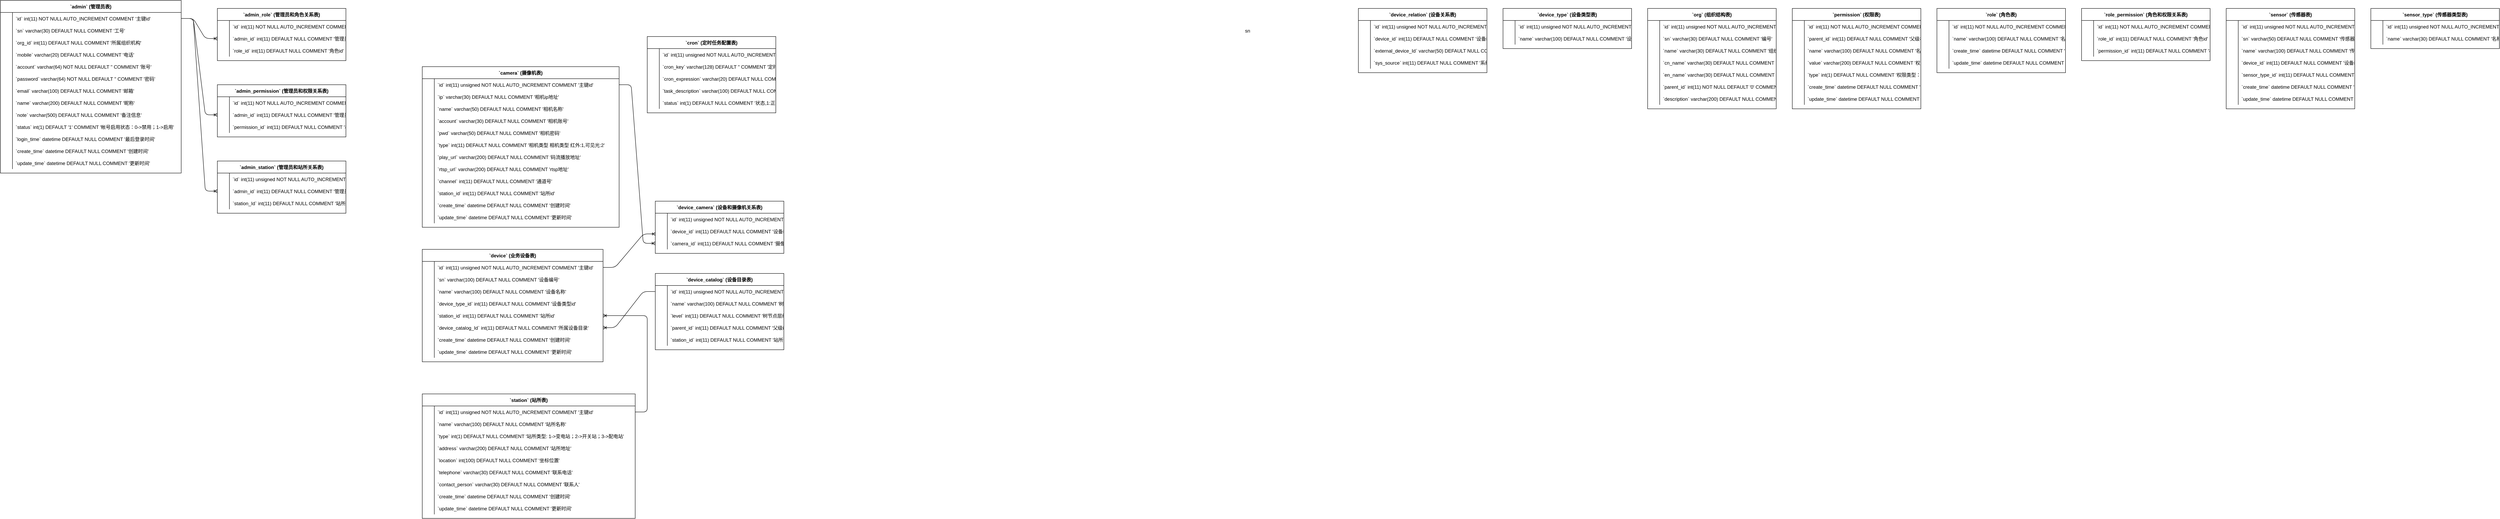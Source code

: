 <mxfile version="14.1.2" type="github">
  <diagram id="R2lEEEUBdFMjLlhIrx00" name="Page-1">
    <mxGraphModel dx="4577" dy="631" grid="1" gridSize="10" guides="1" tooltips="1" connect="1" arrows="1" fold="1" page="1" pageScale="1" pageWidth="850" pageHeight="1100" math="0" shadow="0" extFonts="Permanent Marker^https://fonts.googleapis.com/css?family=Permanent+Marker">
      <root>
        <mxCell id="0" />
        <mxCell id="1" parent="0" />
        <mxCell id="g749_msIezuKp8OIKfwZ-3" value="sn" style="shape=partialRectangle;overflow=hidden;connectable=0;fillColor=none;top=0;left=0;bottom=0;right=0;align=left;spacingLeft=6;" vertex="1" parent="1">
          <mxGeometry x="150" y="210" width="220" height="30" as="geometry" />
        </mxCell>
        <mxCell id="g749_msIezuKp8OIKfwZ-5" value="`admin` (管理员表)" style="shape=table;startSize=30;container=1;collapsible=1;childLayout=tableLayout;fixedRows=1;rowLines=0;fontStyle=1;align=center;resizeLast=1;" vertex="1" parent="1">
          <mxGeometry x="-2940" y="150" width="450" height="430" as="geometry" />
        </mxCell>
        <mxCell id="g749_msIezuKp8OIKfwZ-6" value="" style="shape=partialRectangle;collapsible=0;dropTarget=0;pointerEvents=0;fillColor=none;points=[[0,0.5],[1,0.5]];portConstraint=eastwest;top=0;left=0;right=0;bottom=0;" vertex="1" parent="g749_msIezuKp8OIKfwZ-5">
          <mxGeometry y="30" width="450" height="30" as="geometry" />
        </mxCell>
        <mxCell id="g749_msIezuKp8OIKfwZ-7" value="" style="shape=partialRectangle;overflow=hidden;connectable=0;fillColor=none;top=0;left=0;bottom=0;right=0;" vertex="1" parent="g749_msIezuKp8OIKfwZ-6">
          <mxGeometry width="30" height="30" as="geometry" />
        </mxCell>
        <mxCell id="g749_msIezuKp8OIKfwZ-8" value="`id` int(11) NOT NULL AUTO_INCREMENT COMMENT &#39;主键id&#39;" style="shape=partialRectangle;overflow=hidden;connectable=0;fillColor=none;top=0;left=0;bottom=0;right=0;align=left;spacingLeft=6;" vertex="1" parent="g749_msIezuKp8OIKfwZ-6">
          <mxGeometry x="30" width="420" height="30" as="geometry" />
        </mxCell>
        <mxCell id="g749_msIezuKp8OIKfwZ-9" value="" style="shape=partialRectangle;collapsible=0;dropTarget=0;pointerEvents=0;fillColor=none;points=[[0,0.5],[1,0.5]];portConstraint=eastwest;top=0;left=0;right=0;bottom=0;" vertex="1" parent="g749_msIezuKp8OIKfwZ-5">
          <mxGeometry y="60" width="450" height="30" as="geometry" />
        </mxCell>
        <mxCell id="g749_msIezuKp8OIKfwZ-10" value="" style="shape=partialRectangle;overflow=hidden;connectable=0;fillColor=none;top=0;left=0;bottom=0;right=0;" vertex="1" parent="g749_msIezuKp8OIKfwZ-9">
          <mxGeometry width="30" height="30" as="geometry" />
        </mxCell>
        <mxCell id="g749_msIezuKp8OIKfwZ-11" value="`sn` varchar(30) DEFAULT NULL COMMENT &#39;工号&#39;" style="shape=partialRectangle;overflow=hidden;connectable=0;fillColor=none;top=0;left=0;bottom=0;right=0;align=left;spacingLeft=6;" vertex="1" parent="g749_msIezuKp8OIKfwZ-9">
          <mxGeometry x="30" width="420" height="30" as="geometry" />
        </mxCell>
        <mxCell id="g749_msIezuKp8OIKfwZ-12" value="" style="shape=partialRectangle;collapsible=0;dropTarget=0;pointerEvents=0;fillColor=none;points=[[0,0.5],[1,0.5]];portConstraint=eastwest;top=0;left=0;right=0;bottom=0;" vertex="1" parent="g749_msIezuKp8OIKfwZ-5">
          <mxGeometry y="90" width="450" height="30" as="geometry" />
        </mxCell>
        <mxCell id="g749_msIezuKp8OIKfwZ-13" value="" style="shape=partialRectangle;overflow=hidden;connectable=0;fillColor=none;top=0;left=0;bottom=0;right=0;" vertex="1" parent="g749_msIezuKp8OIKfwZ-12">
          <mxGeometry width="30" height="30" as="geometry" />
        </mxCell>
        <mxCell id="g749_msIezuKp8OIKfwZ-14" value="`org_id` int(11) DEFAULT NULL COMMENT &#39;所属组织机构&#39;" style="shape=partialRectangle;overflow=hidden;connectable=0;fillColor=none;top=0;left=0;bottom=0;right=0;align=left;spacingLeft=6;" vertex="1" parent="g749_msIezuKp8OIKfwZ-12">
          <mxGeometry x="30" width="420" height="30" as="geometry" />
        </mxCell>
        <mxCell id="g749_msIezuKp8OIKfwZ-15" value="" style="shape=partialRectangle;collapsible=0;dropTarget=0;pointerEvents=0;fillColor=none;points=[[0,0.5],[1,0.5]];portConstraint=eastwest;top=0;left=0;right=0;bottom=0;" vertex="1" parent="g749_msIezuKp8OIKfwZ-5">
          <mxGeometry y="120" width="450" height="30" as="geometry" />
        </mxCell>
        <mxCell id="g749_msIezuKp8OIKfwZ-16" value="" style="shape=partialRectangle;overflow=hidden;connectable=0;fillColor=none;top=0;left=0;bottom=0;right=0;" vertex="1" parent="g749_msIezuKp8OIKfwZ-15">
          <mxGeometry width="30" height="30" as="geometry" />
        </mxCell>
        <mxCell id="g749_msIezuKp8OIKfwZ-17" value="`mobile` varchar(20) DEFAULT NULL COMMENT &#39;电话&#39;" style="shape=partialRectangle;overflow=hidden;connectable=0;fillColor=none;top=0;left=0;bottom=0;right=0;align=left;spacingLeft=6;" vertex="1" parent="g749_msIezuKp8OIKfwZ-15">
          <mxGeometry x="30" width="420" height="30" as="geometry" />
        </mxCell>
        <mxCell id="g749_msIezuKp8OIKfwZ-18" value="" style="shape=partialRectangle;collapsible=0;dropTarget=0;pointerEvents=0;fillColor=none;points=[[0,0.5],[1,0.5]];portConstraint=eastwest;top=0;left=0;right=0;bottom=0;" vertex="1" parent="g749_msIezuKp8OIKfwZ-5">
          <mxGeometry y="150" width="450" height="30" as="geometry" />
        </mxCell>
        <mxCell id="g749_msIezuKp8OIKfwZ-19" value="" style="shape=partialRectangle;overflow=hidden;connectable=0;fillColor=none;top=0;left=0;bottom=0;right=0;" vertex="1" parent="g749_msIezuKp8OIKfwZ-18">
          <mxGeometry width="30" height="30" as="geometry" />
        </mxCell>
        <mxCell id="g749_msIezuKp8OIKfwZ-20" value="`account` varchar(64) NOT NULL DEFAULT &#39;&#39; COMMENT &#39;账号&#39;" style="shape=partialRectangle;overflow=hidden;connectable=0;fillColor=none;top=0;left=0;bottom=0;right=0;align=left;spacingLeft=6;" vertex="1" parent="g749_msIezuKp8OIKfwZ-18">
          <mxGeometry x="30" width="420" height="30" as="geometry" />
        </mxCell>
        <mxCell id="g749_msIezuKp8OIKfwZ-21" value="" style="shape=partialRectangle;collapsible=0;dropTarget=0;pointerEvents=0;fillColor=none;points=[[0,0.5],[1,0.5]];portConstraint=eastwest;top=0;left=0;right=0;bottom=0;" vertex="1" parent="g749_msIezuKp8OIKfwZ-5">
          <mxGeometry y="180" width="450" height="30" as="geometry" />
        </mxCell>
        <mxCell id="g749_msIezuKp8OIKfwZ-22" value="" style="shape=partialRectangle;overflow=hidden;connectable=0;fillColor=none;top=0;left=0;bottom=0;right=0;" vertex="1" parent="g749_msIezuKp8OIKfwZ-21">
          <mxGeometry width="30" height="30" as="geometry" />
        </mxCell>
        <mxCell id="g749_msIezuKp8OIKfwZ-23" value="`password` varchar(64) NOT NULL DEFAULT &#39;&#39; COMMENT &#39;密码&#39;" style="shape=partialRectangle;overflow=hidden;connectable=0;fillColor=none;top=0;left=0;bottom=0;right=0;align=left;spacingLeft=6;" vertex="1" parent="g749_msIezuKp8OIKfwZ-21">
          <mxGeometry x="30" width="420" height="30" as="geometry" />
        </mxCell>
        <mxCell id="g749_msIezuKp8OIKfwZ-24" value="" style="shape=partialRectangle;collapsible=0;dropTarget=0;pointerEvents=0;fillColor=none;points=[[0,0.5],[1,0.5]];portConstraint=eastwest;top=0;left=0;right=0;bottom=0;" vertex="1" parent="g749_msIezuKp8OIKfwZ-5">
          <mxGeometry y="210" width="450" height="30" as="geometry" />
        </mxCell>
        <mxCell id="g749_msIezuKp8OIKfwZ-25" value="" style="shape=partialRectangle;overflow=hidden;connectable=0;fillColor=none;top=0;left=0;bottom=0;right=0;" vertex="1" parent="g749_msIezuKp8OIKfwZ-24">
          <mxGeometry width="30" height="30" as="geometry" />
        </mxCell>
        <mxCell id="g749_msIezuKp8OIKfwZ-26" value="`email` varchar(100) DEFAULT NULL COMMENT &#39;邮箱&#39;" style="shape=partialRectangle;overflow=hidden;connectable=0;fillColor=none;top=0;left=0;bottom=0;right=0;align=left;spacingLeft=6;" vertex="1" parent="g749_msIezuKp8OIKfwZ-24">
          <mxGeometry x="30" width="420" height="30" as="geometry" />
        </mxCell>
        <mxCell id="g749_msIezuKp8OIKfwZ-27" value="" style="shape=partialRectangle;collapsible=0;dropTarget=0;pointerEvents=0;fillColor=none;points=[[0,0.5],[1,0.5]];portConstraint=eastwest;top=0;left=0;right=0;bottom=0;" vertex="1" parent="g749_msIezuKp8OIKfwZ-5">
          <mxGeometry y="240" width="450" height="30" as="geometry" />
        </mxCell>
        <mxCell id="g749_msIezuKp8OIKfwZ-28" value="" style="shape=partialRectangle;overflow=hidden;connectable=0;fillColor=none;top=0;left=0;bottom=0;right=0;" vertex="1" parent="g749_msIezuKp8OIKfwZ-27">
          <mxGeometry width="30" height="30" as="geometry" />
        </mxCell>
        <mxCell id="g749_msIezuKp8OIKfwZ-29" value="`name` varchar(200) DEFAULT NULL COMMENT &#39;昵称&#39;" style="shape=partialRectangle;overflow=hidden;connectable=0;fillColor=none;top=0;left=0;bottom=0;right=0;align=left;spacingLeft=6;" vertex="1" parent="g749_msIezuKp8OIKfwZ-27">
          <mxGeometry x="30" width="420" height="30" as="geometry" />
        </mxCell>
        <mxCell id="g749_msIezuKp8OIKfwZ-30" value="" style="shape=partialRectangle;collapsible=0;dropTarget=0;pointerEvents=0;fillColor=none;points=[[0,0.5],[1,0.5]];portConstraint=eastwest;top=0;left=0;right=0;bottom=0;" vertex="1" parent="g749_msIezuKp8OIKfwZ-5">
          <mxGeometry y="270" width="450" height="30" as="geometry" />
        </mxCell>
        <mxCell id="g749_msIezuKp8OIKfwZ-31" value="" style="shape=partialRectangle;overflow=hidden;connectable=0;fillColor=none;top=0;left=0;bottom=0;right=0;" vertex="1" parent="g749_msIezuKp8OIKfwZ-30">
          <mxGeometry width="30" height="30" as="geometry" />
        </mxCell>
        <mxCell id="g749_msIezuKp8OIKfwZ-32" value="`note` varchar(500) DEFAULT NULL COMMENT &#39;备注信息&#39;" style="shape=partialRectangle;overflow=hidden;connectable=0;fillColor=none;top=0;left=0;bottom=0;right=0;align=left;spacingLeft=6;" vertex="1" parent="g749_msIezuKp8OIKfwZ-30">
          <mxGeometry x="30" width="420" height="30" as="geometry" />
        </mxCell>
        <mxCell id="g749_msIezuKp8OIKfwZ-33" value="" style="shape=partialRectangle;collapsible=0;dropTarget=0;pointerEvents=0;fillColor=none;points=[[0,0.5],[1,0.5]];portConstraint=eastwest;top=0;left=0;right=0;bottom=0;" vertex="1" parent="g749_msIezuKp8OIKfwZ-5">
          <mxGeometry y="300" width="450" height="30" as="geometry" />
        </mxCell>
        <mxCell id="g749_msIezuKp8OIKfwZ-34" value="" style="shape=partialRectangle;overflow=hidden;connectable=0;fillColor=none;top=0;left=0;bottom=0;right=0;" vertex="1" parent="g749_msIezuKp8OIKfwZ-33">
          <mxGeometry width="30" height="30" as="geometry" />
        </mxCell>
        <mxCell id="g749_msIezuKp8OIKfwZ-35" value="`status` int(1) DEFAULT &#39;1&#39; COMMENT &#39;帐号启用状态：0-&gt;禁用；1-&gt;启用&#39;" style="shape=partialRectangle;overflow=hidden;connectable=0;fillColor=none;top=0;left=0;bottom=0;right=0;align=left;spacingLeft=6;" vertex="1" parent="g749_msIezuKp8OIKfwZ-33">
          <mxGeometry x="30" width="420" height="30" as="geometry" />
        </mxCell>
        <mxCell id="g749_msIezuKp8OIKfwZ-36" value="" style="shape=partialRectangle;collapsible=0;dropTarget=0;pointerEvents=0;fillColor=none;points=[[0,0.5],[1,0.5]];portConstraint=eastwest;top=0;left=0;right=0;bottom=0;" vertex="1" parent="g749_msIezuKp8OIKfwZ-5">
          <mxGeometry y="330" width="450" height="30" as="geometry" />
        </mxCell>
        <mxCell id="g749_msIezuKp8OIKfwZ-37" value="" style="shape=partialRectangle;overflow=hidden;connectable=0;fillColor=none;top=0;left=0;bottom=0;right=0;" vertex="1" parent="g749_msIezuKp8OIKfwZ-36">
          <mxGeometry width="30" height="30" as="geometry" />
        </mxCell>
        <mxCell id="g749_msIezuKp8OIKfwZ-38" value="`login_time` datetime DEFAULT NULL COMMENT &#39;最后登录时间&#39;" style="shape=partialRectangle;overflow=hidden;connectable=0;fillColor=none;top=0;left=0;bottom=0;right=0;align=left;spacingLeft=6;" vertex="1" parent="g749_msIezuKp8OIKfwZ-36">
          <mxGeometry x="30" width="420" height="30" as="geometry" />
        </mxCell>
        <mxCell id="g749_msIezuKp8OIKfwZ-39" value="" style="shape=partialRectangle;collapsible=0;dropTarget=0;pointerEvents=0;fillColor=none;points=[[0,0.5],[1,0.5]];portConstraint=eastwest;top=0;left=0;right=0;bottom=0;" vertex="1" parent="g749_msIezuKp8OIKfwZ-5">
          <mxGeometry y="360" width="450" height="30" as="geometry" />
        </mxCell>
        <mxCell id="g749_msIezuKp8OIKfwZ-40" value="" style="shape=partialRectangle;overflow=hidden;connectable=0;fillColor=none;top=0;left=0;bottom=0;right=0;" vertex="1" parent="g749_msIezuKp8OIKfwZ-39">
          <mxGeometry width="30" height="30" as="geometry" />
        </mxCell>
        <mxCell id="g749_msIezuKp8OIKfwZ-41" value="`create_time` datetime DEFAULT NULL COMMENT &#39;创建时间&#39;" style="shape=partialRectangle;overflow=hidden;connectable=0;fillColor=none;top=0;left=0;bottom=0;right=0;align=left;spacingLeft=6;" vertex="1" parent="g749_msIezuKp8OIKfwZ-39">
          <mxGeometry x="30" width="420" height="30" as="geometry" />
        </mxCell>
        <mxCell id="g749_msIezuKp8OIKfwZ-42" value="" style="shape=partialRectangle;collapsible=0;dropTarget=0;pointerEvents=0;fillColor=none;points=[[0,0.5],[1,0.5]];portConstraint=eastwest;top=0;left=0;right=0;bottom=0;" vertex="1" parent="g749_msIezuKp8OIKfwZ-5">
          <mxGeometry y="390" width="450" height="30" as="geometry" />
        </mxCell>
        <mxCell id="g749_msIezuKp8OIKfwZ-43" value="" style="shape=partialRectangle;overflow=hidden;connectable=0;fillColor=none;top=0;left=0;bottom=0;right=0;" vertex="1" parent="g749_msIezuKp8OIKfwZ-42">
          <mxGeometry width="30" height="30" as="geometry" />
        </mxCell>
        <mxCell id="g749_msIezuKp8OIKfwZ-44" value="`update_time` datetime DEFAULT NULL COMMENT &#39;更新时间&#39;" style="shape=partialRectangle;overflow=hidden;connectable=0;fillColor=none;top=0;left=0;bottom=0;right=0;align=left;spacingLeft=6;" vertex="1" parent="g749_msIezuKp8OIKfwZ-42">
          <mxGeometry x="30" width="420" height="30" as="geometry" />
        </mxCell>
        <mxCell id="g749_msIezuKp8OIKfwZ-45" value="`admin_permission` (管理员和权限关系表)" style="shape=table;startSize=30;container=1;collapsible=1;childLayout=tableLayout;fixedRows=1;rowLines=0;fontStyle=1;align=center;resizeLast=1;" vertex="1" parent="1">
          <mxGeometry x="-2400" y="360" width="320" height="130" as="geometry" />
        </mxCell>
        <mxCell id="g749_msIezuKp8OIKfwZ-46" value="" style="shape=partialRectangle;collapsible=0;dropTarget=0;pointerEvents=0;fillColor=none;points=[[0,0.5],[1,0.5]];portConstraint=eastwest;top=0;left=0;right=0;bottom=0;" vertex="1" parent="g749_msIezuKp8OIKfwZ-45">
          <mxGeometry y="30" width="320" height="30" as="geometry" />
        </mxCell>
        <mxCell id="g749_msIezuKp8OIKfwZ-47" value="" style="shape=partialRectangle;overflow=hidden;connectable=0;fillColor=none;top=0;left=0;bottom=0;right=0;" vertex="1" parent="g749_msIezuKp8OIKfwZ-46">
          <mxGeometry width="30" height="30" as="geometry" />
        </mxCell>
        <mxCell id="g749_msIezuKp8OIKfwZ-48" value="`id` int(11) NOT NULL AUTO_INCREMENT COMMENT &#39;主键id&#39;" style="shape=partialRectangle;overflow=hidden;connectable=0;fillColor=none;top=0;left=0;bottom=0;right=0;align=left;spacingLeft=6;" vertex="1" parent="g749_msIezuKp8OIKfwZ-46">
          <mxGeometry x="30" width="290" height="30" as="geometry" />
        </mxCell>
        <mxCell id="g749_msIezuKp8OIKfwZ-49" value="" style="shape=partialRectangle;collapsible=0;dropTarget=0;pointerEvents=0;fillColor=none;points=[[0,0.5],[1,0.5]];portConstraint=eastwest;top=0;left=0;right=0;bottom=0;" vertex="1" parent="g749_msIezuKp8OIKfwZ-45">
          <mxGeometry y="60" width="320" height="30" as="geometry" />
        </mxCell>
        <mxCell id="g749_msIezuKp8OIKfwZ-50" value="" style="shape=partialRectangle;overflow=hidden;connectable=0;fillColor=none;top=0;left=0;bottom=0;right=0;" vertex="1" parent="g749_msIezuKp8OIKfwZ-49">
          <mxGeometry width="30" height="30" as="geometry" />
        </mxCell>
        <mxCell id="g749_msIezuKp8OIKfwZ-51" value="`admin_id` int(11) DEFAULT NULL COMMENT &#39;管理员id&#39;" style="shape=partialRectangle;overflow=hidden;connectable=0;fillColor=none;top=0;left=0;bottom=0;right=0;align=left;spacingLeft=6;" vertex="1" parent="g749_msIezuKp8OIKfwZ-49">
          <mxGeometry x="30" width="290" height="30" as="geometry" />
        </mxCell>
        <mxCell id="g749_msIezuKp8OIKfwZ-52" value="" style="shape=partialRectangle;collapsible=0;dropTarget=0;pointerEvents=0;fillColor=none;points=[[0,0.5],[1,0.5]];portConstraint=eastwest;top=0;left=0;right=0;bottom=0;" vertex="1" parent="g749_msIezuKp8OIKfwZ-45">
          <mxGeometry y="90" width="320" height="30" as="geometry" />
        </mxCell>
        <mxCell id="g749_msIezuKp8OIKfwZ-53" value="" style="shape=partialRectangle;overflow=hidden;connectable=0;fillColor=none;top=0;left=0;bottom=0;right=0;" vertex="1" parent="g749_msIezuKp8OIKfwZ-52">
          <mxGeometry width="30" height="30" as="geometry" />
        </mxCell>
        <mxCell id="g749_msIezuKp8OIKfwZ-54" value="`permission_id` int(11) DEFAULT NULL COMMENT &#39;权限id&#39;" style="shape=partialRectangle;overflow=hidden;connectable=0;fillColor=none;top=0;left=0;bottom=0;right=0;align=left;spacingLeft=6;" vertex="1" parent="g749_msIezuKp8OIKfwZ-52">
          <mxGeometry x="30" width="290" height="30" as="geometry" />
        </mxCell>
        <mxCell id="g749_msIezuKp8OIKfwZ-55" value="`admin_role` (管理员和角色关系表)" style="shape=table;startSize=30;container=1;collapsible=1;childLayout=tableLayout;fixedRows=1;rowLines=0;fontStyle=1;align=center;resizeLast=1;" vertex="1" parent="1">
          <mxGeometry x="-2400" y="170" width="320" height="130" as="geometry" />
        </mxCell>
        <mxCell id="g749_msIezuKp8OIKfwZ-56" value="" style="shape=partialRectangle;collapsible=0;dropTarget=0;pointerEvents=0;fillColor=none;points=[[0,0.5],[1,0.5]];portConstraint=eastwest;top=0;left=0;right=0;bottom=0;" vertex="1" parent="g749_msIezuKp8OIKfwZ-55">
          <mxGeometry y="30" width="320" height="30" as="geometry" />
        </mxCell>
        <mxCell id="g749_msIezuKp8OIKfwZ-57" value="" style="shape=partialRectangle;overflow=hidden;connectable=0;fillColor=none;top=0;left=0;bottom=0;right=0;" vertex="1" parent="g749_msIezuKp8OIKfwZ-56">
          <mxGeometry width="30" height="30" as="geometry" />
        </mxCell>
        <mxCell id="g749_msIezuKp8OIKfwZ-58" value="`id` int(11) NOT NULL AUTO_INCREMENT COMMENT &#39;主键id&#39;" style="shape=partialRectangle;overflow=hidden;connectable=0;fillColor=none;top=0;left=0;bottom=0;right=0;align=left;spacingLeft=6;" vertex="1" parent="g749_msIezuKp8OIKfwZ-56">
          <mxGeometry x="30" width="290" height="30" as="geometry" />
        </mxCell>
        <mxCell id="g749_msIezuKp8OIKfwZ-59" value="" style="shape=partialRectangle;collapsible=0;dropTarget=0;pointerEvents=0;fillColor=none;points=[[0,0.5],[1,0.5]];portConstraint=eastwest;top=0;left=0;right=0;bottom=0;" vertex="1" parent="g749_msIezuKp8OIKfwZ-55">
          <mxGeometry y="60" width="320" height="30" as="geometry" />
        </mxCell>
        <mxCell id="g749_msIezuKp8OIKfwZ-60" value="" style="shape=partialRectangle;overflow=hidden;connectable=0;fillColor=none;top=0;left=0;bottom=0;right=0;" vertex="1" parent="g749_msIezuKp8OIKfwZ-59">
          <mxGeometry width="30" height="30" as="geometry" />
        </mxCell>
        <mxCell id="g749_msIezuKp8OIKfwZ-61" value="`admin_id` int(11) DEFAULT NULL COMMENT &#39;管理员id&#39;" style="shape=partialRectangle;overflow=hidden;connectable=0;fillColor=none;top=0;left=0;bottom=0;right=0;align=left;spacingLeft=6;" vertex="1" parent="g749_msIezuKp8OIKfwZ-59">
          <mxGeometry x="30" width="290" height="30" as="geometry" />
        </mxCell>
        <mxCell id="g749_msIezuKp8OIKfwZ-62" value="" style="shape=partialRectangle;collapsible=0;dropTarget=0;pointerEvents=0;fillColor=none;points=[[0,0.5],[1,0.5]];portConstraint=eastwest;top=0;left=0;right=0;bottom=0;" vertex="1" parent="g749_msIezuKp8OIKfwZ-55">
          <mxGeometry y="90" width="320" height="30" as="geometry" />
        </mxCell>
        <mxCell id="g749_msIezuKp8OIKfwZ-63" value="" style="shape=partialRectangle;overflow=hidden;connectable=0;fillColor=none;top=0;left=0;bottom=0;right=0;" vertex="1" parent="g749_msIezuKp8OIKfwZ-62">
          <mxGeometry width="30" height="30" as="geometry" />
        </mxCell>
        <mxCell id="g749_msIezuKp8OIKfwZ-64" value="`role_id` int(11) DEFAULT NULL COMMENT &#39;角色id&#39;" style="shape=partialRectangle;overflow=hidden;connectable=0;fillColor=none;top=0;left=0;bottom=0;right=0;align=left;spacingLeft=6;" vertex="1" parent="g749_msIezuKp8OIKfwZ-62">
          <mxGeometry x="30" width="290" height="30" as="geometry" />
        </mxCell>
        <mxCell id="g749_msIezuKp8OIKfwZ-65" value="`admin_station` (管理员和站所关系表)" style="shape=table;startSize=30;container=1;collapsible=1;childLayout=tableLayout;fixedRows=1;rowLines=0;fontStyle=1;align=center;resizeLast=1;" vertex="1" parent="1">
          <mxGeometry x="-2400" y="550" width="320" height="130" as="geometry" />
        </mxCell>
        <mxCell id="g749_msIezuKp8OIKfwZ-66" value="" style="shape=partialRectangle;collapsible=0;dropTarget=0;pointerEvents=0;fillColor=none;points=[[0,0.5],[1,0.5]];portConstraint=eastwest;top=0;left=0;right=0;bottom=0;" vertex="1" parent="g749_msIezuKp8OIKfwZ-65">
          <mxGeometry y="30" width="320" height="30" as="geometry" />
        </mxCell>
        <mxCell id="g749_msIezuKp8OIKfwZ-67" value="" style="shape=partialRectangle;overflow=hidden;connectable=0;fillColor=none;top=0;left=0;bottom=0;right=0;" vertex="1" parent="g749_msIezuKp8OIKfwZ-66">
          <mxGeometry width="30" height="30" as="geometry" />
        </mxCell>
        <mxCell id="g749_msIezuKp8OIKfwZ-68" value="`id` int(11) unsigned NOT NULL AUTO_INCREMENT COMMENT &#39;主键id&#39;" style="shape=partialRectangle;overflow=hidden;connectable=0;fillColor=none;top=0;left=0;bottom=0;right=0;align=left;spacingLeft=6;" vertex="1" parent="g749_msIezuKp8OIKfwZ-66">
          <mxGeometry x="30" width="290" height="30" as="geometry" />
        </mxCell>
        <mxCell id="g749_msIezuKp8OIKfwZ-69" value="" style="shape=partialRectangle;collapsible=0;dropTarget=0;pointerEvents=0;fillColor=none;points=[[0,0.5],[1,0.5]];portConstraint=eastwest;top=0;left=0;right=0;bottom=0;" vertex="1" parent="g749_msIezuKp8OIKfwZ-65">
          <mxGeometry y="60" width="320" height="30" as="geometry" />
        </mxCell>
        <mxCell id="g749_msIezuKp8OIKfwZ-70" value="" style="shape=partialRectangle;overflow=hidden;connectable=0;fillColor=none;top=0;left=0;bottom=0;right=0;" vertex="1" parent="g749_msIezuKp8OIKfwZ-69">
          <mxGeometry width="30" height="30" as="geometry" />
        </mxCell>
        <mxCell id="g749_msIezuKp8OIKfwZ-71" value="`admin_id` int(11) DEFAULT NULL COMMENT &#39;管理员id&#39;" style="shape=partialRectangle;overflow=hidden;connectable=0;fillColor=none;top=0;left=0;bottom=0;right=0;align=left;spacingLeft=6;" vertex="1" parent="g749_msIezuKp8OIKfwZ-69">
          <mxGeometry x="30" width="290" height="30" as="geometry" />
        </mxCell>
        <mxCell id="g749_msIezuKp8OIKfwZ-72" value="" style="shape=partialRectangle;collapsible=0;dropTarget=0;pointerEvents=0;fillColor=none;points=[[0,0.5],[1,0.5]];portConstraint=eastwest;top=0;left=0;right=0;bottom=0;" vertex="1" parent="g749_msIezuKp8OIKfwZ-65">
          <mxGeometry y="90" width="320" height="30" as="geometry" />
        </mxCell>
        <mxCell id="g749_msIezuKp8OIKfwZ-73" value="" style="shape=partialRectangle;overflow=hidden;connectable=0;fillColor=none;top=0;left=0;bottom=0;right=0;" vertex="1" parent="g749_msIezuKp8OIKfwZ-72">
          <mxGeometry width="30" height="30" as="geometry" />
        </mxCell>
        <mxCell id="g749_msIezuKp8OIKfwZ-74" value="`station_Id` int(11) DEFAULT NULL COMMENT &#39;站所id&#39;" style="shape=partialRectangle;overflow=hidden;connectable=0;fillColor=none;top=0;left=0;bottom=0;right=0;align=left;spacingLeft=6;" vertex="1" parent="g749_msIezuKp8OIKfwZ-72">
          <mxGeometry x="30" width="290" height="30" as="geometry" />
        </mxCell>
        <mxCell id="g749_msIezuKp8OIKfwZ-75" value="`camera` (摄像机表)" style="shape=table;startSize=30;container=1;collapsible=1;childLayout=tableLayout;fixedRows=1;rowLines=0;fontStyle=1;align=center;resizeLast=1;" vertex="1" parent="1">
          <mxGeometry x="-1890" y="315" width="490" height="400" as="geometry" />
        </mxCell>
        <mxCell id="g749_msIezuKp8OIKfwZ-76" value="" style="shape=partialRectangle;collapsible=0;dropTarget=0;pointerEvents=0;fillColor=none;points=[[0,0.5],[1,0.5]];portConstraint=eastwest;top=0;left=0;right=0;bottom=0;" vertex="1" parent="g749_msIezuKp8OIKfwZ-75">
          <mxGeometry y="30" width="490" height="30" as="geometry" />
        </mxCell>
        <mxCell id="g749_msIezuKp8OIKfwZ-77" value="" style="shape=partialRectangle;overflow=hidden;connectable=0;fillColor=none;top=0;left=0;bottom=0;right=0;" vertex="1" parent="g749_msIezuKp8OIKfwZ-76">
          <mxGeometry width="30" height="30" as="geometry" />
        </mxCell>
        <mxCell id="g749_msIezuKp8OIKfwZ-78" value="`id` int(11) unsigned NOT NULL AUTO_INCREMENT COMMENT &#39;主键id&#39;" style="shape=partialRectangle;overflow=hidden;connectable=0;fillColor=none;top=0;left=0;bottom=0;right=0;align=left;spacingLeft=6;" vertex="1" parent="g749_msIezuKp8OIKfwZ-76">
          <mxGeometry x="30" width="460" height="30" as="geometry" />
        </mxCell>
        <mxCell id="g749_msIezuKp8OIKfwZ-79" value="" style="shape=partialRectangle;collapsible=0;dropTarget=0;pointerEvents=0;fillColor=none;points=[[0,0.5],[1,0.5]];portConstraint=eastwest;top=0;left=0;right=0;bottom=0;" vertex="1" parent="g749_msIezuKp8OIKfwZ-75">
          <mxGeometry y="60" width="490" height="30" as="geometry" />
        </mxCell>
        <mxCell id="g749_msIezuKp8OIKfwZ-80" value="" style="shape=partialRectangle;overflow=hidden;connectable=0;fillColor=none;top=0;left=0;bottom=0;right=0;" vertex="1" parent="g749_msIezuKp8OIKfwZ-79">
          <mxGeometry width="30" height="30" as="geometry" />
        </mxCell>
        <mxCell id="g749_msIezuKp8OIKfwZ-81" value="`ip` varchar(30) DEFAULT NULL COMMENT &#39;相机ip地址&#39;" style="shape=partialRectangle;overflow=hidden;connectable=0;fillColor=none;top=0;left=0;bottom=0;right=0;align=left;spacingLeft=6;" vertex="1" parent="g749_msIezuKp8OIKfwZ-79">
          <mxGeometry x="30" width="460" height="30" as="geometry" />
        </mxCell>
        <mxCell id="g749_msIezuKp8OIKfwZ-82" value="" style="shape=partialRectangle;collapsible=0;dropTarget=0;pointerEvents=0;fillColor=none;points=[[0,0.5],[1,0.5]];portConstraint=eastwest;top=0;left=0;right=0;bottom=0;" vertex="1" parent="g749_msIezuKp8OIKfwZ-75">
          <mxGeometry y="90" width="490" height="30" as="geometry" />
        </mxCell>
        <mxCell id="g749_msIezuKp8OIKfwZ-83" value="" style="shape=partialRectangle;overflow=hidden;connectable=0;fillColor=none;top=0;left=0;bottom=0;right=0;" vertex="1" parent="g749_msIezuKp8OIKfwZ-82">
          <mxGeometry width="30" height="30" as="geometry" />
        </mxCell>
        <mxCell id="g749_msIezuKp8OIKfwZ-84" value="`name` varchar(50) DEFAULT NULL COMMENT &#39;相机名称&#39;" style="shape=partialRectangle;overflow=hidden;connectable=0;fillColor=none;top=0;left=0;bottom=0;right=0;align=left;spacingLeft=6;" vertex="1" parent="g749_msIezuKp8OIKfwZ-82">
          <mxGeometry x="30" width="460" height="30" as="geometry" />
        </mxCell>
        <mxCell id="g749_msIezuKp8OIKfwZ-85" value="" style="shape=partialRectangle;collapsible=0;dropTarget=0;pointerEvents=0;fillColor=none;points=[[0,0.5],[1,0.5]];portConstraint=eastwest;top=0;left=0;right=0;bottom=0;" vertex="1" parent="g749_msIezuKp8OIKfwZ-75">
          <mxGeometry y="120" width="490" height="30" as="geometry" />
        </mxCell>
        <mxCell id="g749_msIezuKp8OIKfwZ-86" value="" style="shape=partialRectangle;overflow=hidden;connectable=0;fillColor=none;top=0;left=0;bottom=0;right=0;" vertex="1" parent="g749_msIezuKp8OIKfwZ-85">
          <mxGeometry width="30" height="30" as="geometry" />
        </mxCell>
        <mxCell id="g749_msIezuKp8OIKfwZ-87" value="`account` varchar(30) DEFAULT NULL COMMENT &#39;相机账号&#39;" style="shape=partialRectangle;overflow=hidden;connectable=0;fillColor=none;top=0;left=0;bottom=0;right=0;align=left;spacingLeft=6;" vertex="1" parent="g749_msIezuKp8OIKfwZ-85">
          <mxGeometry x="30" width="460" height="30" as="geometry" />
        </mxCell>
        <mxCell id="g749_msIezuKp8OIKfwZ-88" value="" style="shape=partialRectangle;collapsible=0;dropTarget=0;pointerEvents=0;fillColor=none;points=[[0,0.5],[1,0.5]];portConstraint=eastwest;top=0;left=0;right=0;bottom=0;" vertex="1" parent="g749_msIezuKp8OIKfwZ-75">
          <mxGeometry y="150" width="490" height="30" as="geometry" />
        </mxCell>
        <mxCell id="g749_msIezuKp8OIKfwZ-89" value="" style="shape=partialRectangle;overflow=hidden;connectable=0;fillColor=none;top=0;left=0;bottom=0;right=0;" vertex="1" parent="g749_msIezuKp8OIKfwZ-88">
          <mxGeometry width="30" height="30" as="geometry" />
        </mxCell>
        <mxCell id="g749_msIezuKp8OIKfwZ-90" value="`pwd` varchar(50) DEFAULT NULL COMMENT &#39;相机密码&#39;" style="shape=partialRectangle;overflow=hidden;connectable=0;fillColor=none;top=0;left=0;bottom=0;right=0;align=left;spacingLeft=6;" vertex="1" parent="g749_msIezuKp8OIKfwZ-88">
          <mxGeometry x="30" width="460" height="30" as="geometry" />
        </mxCell>
        <mxCell id="g749_msIezuKp8OIKfwZ-91" value="" style="shape=partialRectangle;collapsible=0;dropTarget=0;pointerEvents=0;fillColor=none;points=[[0,0.5],[1,0.5]];portConstraint=eastwest;top=0;left=0;right=0;bottom=0;" vertex="1" parent="g749_msIezuKp8OIKfwZ-75">
          <mxGeometry y="180" width="490" height="30" as="geometry" />
        </mxCell>
        <mxCell id="g749_msIezuKp8OIKfwZ-92" value="" style="shape=partialRectangle;overflow=hidden;connectable=0;fillColor=none;top=0;left=0;bottom=0;right=0;" vertex="1" parent="g749_msIezuKp8OIKfwZ-91">
          <mxGeometry width="30" height="30" as="geometry" />
        </mxCell>
        <mxCell id="g749_msIezuKp8OIKfwZ-93" value="`type` int(11) DEFAULT NULL COMMENT &#39;相机类型 相机类型 红外:1,可见光:2&#39;" style="shape=partialRectangle;overflow=hidden;connectable=0;fillColor=none;top=0;left=0;bottom=0;right=0;align=left;spacingLeft=6;" vertex="1" parent="g749_msIezuKp8OIKfwZ-91">
          <mxGeometry x="30" width="460" height="30" as="geometry" />
        </mxCell>
        <mxCell id="g749_msIezuKp8OIKfwZ-94" value="" style="shape=partialRectangle;collapsible=0;dropTarget=0;pointerEvents=0;fillColor=none;points=[[0,0.5],[1,0.5]];portConstraint=eastwest;top=0;left=0;right=0;bottom=0;" vertex="1" parent="g749_msIezuKp8OIKfwZ-75">
          <mxGeometry y="210" width="490" height="30" as="geometry" />
        </mxCell>
        <mxCell id="g749_msIezuKp8OIKfwZ-95" value="" style="shape=partialRectangle;overflow=hidden;connectable=0;fillColor=none;top=0;left=0;bottom=0;right=0;" vertex="1" parent="g749_msIezuKp8OIKfwZ-94">
          <mxGeometry width="30" height="30" as="geometry" />
        </mxCell>
        <mxCell id="g749_msIezuKp8OIKfwZ-96" value="`play_url` varchar(200) DEFAULT NULL COMMENT &#39;码流播放地址&#39;" style="shape=partialRectangle;overflow=hidden;connectable=0;fillColor=none;top=0;left=0;bottom=0;right=0;align=left;spacingLeft=6;" vertex="1" parent="g749_msIezuKp8OIKfwZ-94">
          <mxGeometry x="30" width="460" height="30" as="geometry" />
        </mxCell>
        <mxCell id="g749_msIezuKp8OIKfwZ-97" value="" style="shape=partialRectangle;collapsible=0;dropTarget=0;pointerEvents=0;fillColor=none;points=[[0,0.5],[1,0.5]];portConstraint=eastwest;top=0;left=0;right=0;bottom=0;" vertex="1" parent="g749_msIezuKp8OIKfwZ-75">
          <mxGeometry y="240" width="490" height="30" as="geometry" />
        </mxCell>
        <mxCell id="g749_msIezuKp8OIKfwZ-98" value="" style="shape=partialRectangle;overflow=hidden;connectable=0;fillColor=none;top=0;left=0;bottom=0;right=0;" vertex="1" parent="g749_msIezuKp8OIKfwZ-97">
          <mxGeometry width="30" height="30" as="geometry" />
        </mxCell>
        <mxCell id="g749_msIezuKp8OIKfwZ-99" value="`rtsp_url` varchar(200) DEFAULT NULL COMMENT &#39;rtsp地址&#39;" style="shape=partialRectangle;overflow=hidden;connectable=0;fillColor=none;top=0;left=0;bottom=0;right=0;align=left;spacingLeft=6;" vertex="1" parent="g749_msIezuKp8OIKfwZ-97">
          <mxGeometry x="30" width="460" height="30" as="geometry" />
        </mxCell>
        <mxCell id="g749_msIezuKp8OIKfwZ-100" value="" style="shape=partialRectangle;collapsible=0;dropTarget=0;pointerEvents=0;fillColor=none;points=[[0,0.5],[1,0.5]];portConstraint=eastwest;top=0;left=0;right=0;bottom=0;" vertex="1" parent="g749_msIezuKp8OIKfwZ-75">
          <mxGeometry y="270" width="490" height="30" as="geometry" />
        </mxCell>
        <mxCell id="g749_msIezuKp8OIKfwZ-101" value="" style="shape=partialRectangle;overflow=hidden;connectable=0;fillColor=none;top=0;left=0;bottom=0;right=0;" vertex="1" parent="g749_msIezuKp8OIKfwZ-100">
          <mxGeometry width="30" height="30" as="geometry" />
        </mxCell>
        <mxCell id="g749_msIezuKp8OIKfwZ-102" value="`channel` int(11) DEFAULT NULL COMMENT &#39;通道号&#39;" style="shape=partialRectangle;overflow=hidden;connectable=0;fillColor=none;top=0;left=0;bottom=0;right=0;align=left;spacingLeft=6;" vertex="1" parent="g749_msIezuKp8OIKfwZ-100">
          <mxGeometry x="30" width="460" height="30" as="geometry" />
        </mxCell>
        <mxCell id="g749_msIezuKp8OIKfwZ-103" value="" style="shape=partialRectangle;collapsible=0;dropTarget=0;pointerEvents=0;fillColor=none;points=[[0,0.5],[1,0.5]];portConstraint=eastwest;top=0;left=0;right=0;bottom=0;" vertex="1" parent="g749_msIezuKp8OIKfwZ-75">
          <mxGeometry y="300" width="490" height="30" as="geometry" />
        </mxCell>
        <mxCell id="g749_msIezuKp8OIKfwZ-104" value="" style="shape=partialRectangle;overflow=hidden;connectable=0;fillColor=none;top=0;left=0;bottom=0;right=0;" vertex="1" parent="g749_msIezuKp8OIKfwZ-103">
          <mxGeometry width="30" height="30" as="geometry" />
        </mxCell>
        <mxCell id="g749_msIezuKp8OIKfwZ-105" value="`station_id` int(11) DEFAULT NULL COMMENT &#39;站所id&#39;" style="shape=partialRectangle;overflow=hidden;connectable=0;fillColor=none;top=0;left=0;bottom=0;right=0;align=left;spacingLeft=6;" vertex="1" parent="g749_msIezuKp8OIKfwZ-103">
          <mxGeometry x="30" width="460" height="30" as="geometry" />
        </mxCell>
        <mxCell id="g749_msIezuKp8OIKfwZ-106" value="" style="shape=partialRectangle;collapsible=0;dropTarget=0;pointerEvents=0;fillColor=none;points=[[0,0.5],[1,0.5]];portConstraint=eastwest;top=0;left=0;right=0;bottom=0;" vertex="1" parent="g749_msIezuKp8OIKfwZ-75">
          <mxGeometry y="330" width="490" height="30" as="geometry" />
        </mxCell>
        <mxCell id="g749_msIezuKp8OIKfwZ-107" value="" style="shape=partialRectangle;overflow=hidden;connectable=0;fillColor=none;top=0;left=0;bottom=0;right=0;" vertex="1" parent="g749_msIezuKp8OIKfwZ-106">
          <mxGeometry width="30" height="30" as="geometry" />
        </mxCell>
        <mxCell id="g749_msIezuKp8OIKfwZ-108" value="`create_time` datetime DEFAULT NULL COMMENT &#39;创建时间&#39;" style="shape=partialRectangle;overflow=hidden;connectable=0;fillColor=none;top=0;left=0;bottom=0;right=0;align=left;spacingLeft=6;" vertex="1" parent="g749_msIezuKp8OIKfwZ-106">
          <mxGeometry x="30" width="460" height="30" as="geometry" />
        </mxCell>
        <mxCell id="g749_msIezuKp8OIKfwZ-109" value="" style="shape=partialRectangle;collapsible=0;dropTarget=0;pointerEvents=0;fillColor=none;points=[[0,0.5],[1,0.5]];portConstraint=eastwest;top=0;left=0;right=0;bottom=0;" vertex="1" parent="g749_msIezuKp8OIKfwZ-75">
          <mxGeometry y="360" width="490" height="30" as="geometry" />
        </mxCell>
        <mxCell id="g749_msIezuKp8OIKfwZ-110" value="" style="shape=partialRectangle;overflow=hidden;connectable=0;fillColor=none;top=0;left=0;bottom=0;right=0;" vertex="1" parent="g749_msIezuKp8OIKfwZ-109">
          <mxGeometry width="30" height="30" as="geometry" />
        </mxCell>
        <mxCell id="g749_msIezuKp8OIKfwZ-111" value="`update_time` datetime DEFAULT NULL COMMENT &#39;更新时间&#39;" style="shape=partialRectangle;overflow=hidden;connectable=0;fillColor=none;top=0;left=0;bottom=0;right=0;align=left;spacingLeft=6;" vertex="1" parent="g749_msIezuKp8OIKfwZ-109">
          <mxGeometry x="30" width="460" height="30" as="geometry" />
        </mxCell>
        <mxCell id="g749_msIezuKp8OIKfwZ-112" value="`cron` (定时任务配置表)" style="shape=table;startSize=30;container=1;collapsible=1;childLayout=tableLayout;fixedRows=1;rowLines=0;fontStyle=1;align=center;resizeLast=1;" vertex="1" parent="1">
          <mxGeometry x="-1330" y="240" width="320" height="190" as="geometry" />
        </mxCell>
        <mxCell id="g749_msIezuKp8OIKfwZ-113" value="" style="shape=partialRectangle;collapsible=0;dropTarget=0;pointerEvents=0;fillColor=none;points=[[0,0.5],[1,0.5]];portConstraint=eastwest;top=0;left=0;right=0;bottom=0;" vertex="1" parent="g749_msIezuKp8OIKfwZ-112">
          <mxGeometry y="30" width="320" height="30" as="geometry" />
        </mxCell>
        <mxCell id="g749_msIezuKp8OIKfwZ-114" value="" style="shape=partialRectangle;overflow=hidden;connectable=0;fillColor=none;top=0;left=0;bottom=0;right=0;" vertex="1" parent="g749_msIezuKp8OIKfwZ-113">
          <mxGeometry width="30" height="30" as="geometry" />
        </mxCell>
        <mxCell id="g749_msIezuKp8OIKfwZ-115" value="`id` int(11) unsigned NOT NULL AUTO_INCREMENT COMMENT &#39;主键id&#39;" style="shape=partialRectangle;overflow=hidden;connectable=0;fillColor=none;top=0;left=0;bottom=0;right=0;align=left;spacingLeft=6;" vertex="1" parent="g749_msIezuKp8OIKfwZ-113">
          <mxGeometry x="30" width="290" height="30" as="geometry" />
        </mxCell>
        <mxCell id="g749_msIezuKp8OIKfwZ-116" value="" style="shape=partialRectangle;collapsible=0;dropTarget=0;pointerEvents=0;fillColor=none;points=[[0,0.5],[1,0.5]];portConstraint=eastwest;top=0;left=0;right=0;bottom=0;" vertex="1" parent="g749_msIezuKp8OIKfwZ-112">
          <mxGeometry y="60" width="320" height="30" as="geometry" />
        </mxCell>
        <mxCell id="g749_msIezuKp8OIKfwZ-117" value="" style="shape=partialRectangle;overflow=hidden;connectable=0;fillColor=none;top=0;left=0;bottom=0;right=0;" vertex="1" parent="g749_msIezuKp8OIKfwZ-116">
          <mxGeometry width="30" height="30" as="geometry" />
        </mxCell>
        <mxCell id="g749_msIezuKp8OIKfwZ-118" value="`cron_key` varchar(128) DEFAULT &#39;&#39; COMMENT &#39;定时任务完整名称类名&#39;" style="shape=partialRectangle;overflow=hidden;connectable=0;fillColor=none;top=0;left=0;bottom=0;right=0;align=left;spacingLeft=6;" vertex="1" parent="g749_msIezuKp8OIKfwZ-116">
          <mxGeometry x="30" width="290" height="30" as="geometry" />
        </mxCell>
        <mxCell id="g749_msIezuKp8OIKfwZ-119" value="" style="shape=partialRectangle;collapsible=0;dropTarget=0;pointerEvents=0;fillColor=none;points=[[0,0.5],[1,0.5]];portConstraint=eastwest;top=0;left=0;right=0;bottom=0;" vertex="1" parent="g749_msIezuKp8OIKfwZ-112">
          <mxGeometry y="90" width="320" height="30" as="geometry" />
        </mxCell>
        <mxCell id="g749_msIezuKp8OIKfwZ-120" value="" style="shape=partialRectangle;overflow=hidden;connectable=0;fillColor=none;top=0;left=0;bottom=0;right=0;" vertex="1" parent="g749_msIezuKp8OIKfwZ-119">
          <mxGeometry width="30" height="30" as="geometry" />
        </mxCell>
        <mxCell id="g749_msIezuKp8OIKfwZ-121" value="`cron_expression` varchar(20) DEFAULT NULL COMMENT &#39;cron表达式&#39;" style="shape=partialRectangle;overflow=hidden;connectable=0;fillColor=none;top=0;left=0;bottom=0;right=0;align=left;spacingLeft=6;" vertex="1" parent="g749_msIezuKp8OIKfwZ-119">
          <mxGeometry x="30" width="290" height="30" as="geometry" />
        </mxCell>
        <mxCell id="g749_msIezuKp8OIKfwZ-122" value="" style="shape=partialRectangle;collapsible=0;dropTarget=0;pointerEvents=0;fillColor=none;points=[[0,0.5],[1,0.5]];portConstraint=eastwest;top=0;left=0;right=0;bottom=0;" vertex="1" parent="g749_msIezuKp8OIKfwZ-112">
          <mxGeometry y="120" width="320" height="30" as="geometry" />
        </mxCell>
        <mxCell id="g749_msIezuKp8OIKfwZ-123" value="" style="shape=partialRectangle;overflow=hidden;connectable=0;fillColor=none;top=0;left=0;bottom=0;right=0;" vertex="1" parent="g749_msIezuKp8OIKfwZ-122">
          <mxGeometry width="30" height="30" as="geometry" />
        </mxCell>
        <mxCell id="g749_msIezuKp8OIKfwZ-124" value="`task_description` varchar(100) DEFAULT NULL COMMENT &#39;任务描述&#39;" style="shape=partialRectangle;overflow=hidden;connectable=0;fillColor=none;top=0;left=0;bottom=0;right=0;align=left;spacingLeft=6;" vertex="1" parent="g749_msIezuKp8OIKfwZ-122">
          <mxGeometry x="30" width="290" height="30" as="geometry" />
        </mxCell>
        <mxCell id="g749_msIezuKp8OIKfwZ-125" value="" style="shape=partialRectangle;collapsible=0;dropTarget=0;pointerEvents=0;fillColor=none;points=[[0,0.5],[1,0.5]];portConstraint=eastwest;top=0;left=0;right=0;bottom=0;" vertex="1" parent="g749_msIezuKp8OIKfwZ-112">
          <mxGeometry y="150" width="320" height="30" as="geometry" />
        </mxCell>
        <mxCell id="g749_msIezuKp8OIKfwZ-126" value="" style="shape=partialRectangle;overflow=hidden;connectable=0;fillColor=none;top=0;left=0;bottom=0;right=0;" vertex="1" parent="g749_msIezuKp8OIKfwZ-125">
          <mxGeometry width="30" height="30" as="geometry" />
        </mxCell>
        <mxCell id="g749_msIezuKp8OIKfwZ-127" value="`status` int(1) DEFAULT NULL COMMENT &#39;状态,1:正常;2:停用&#39;" style="shape=partialRectangle;overflow=hidden;connectable=0;fillColor=none;top=0;left=0;bottom=0;right=0;align=left;spacingLeft=6;" vertex="1" parent="g749_msIezuKp8OIKfwZ-125">
          <mxGeometry x="30" width="290" height="30" as="geometry" />
        </mxCell>
        <mxCell id="g749_msIezuKp8OIKfwZ-128" value="`device` (业务设备表)" style="shape=table;startSize=30;container=1;collapsible=1;childLayout=tableLayout;fixedRows=1;rowLines=0;fontStyle=1;align=center;resizeLast=1;" vertex="1" parent="1">
          <mxGeometry x="-1890" y="770" width="450" height="280" as="geometry" />
        </mxCell>
        <mxCell id="g749_msIezuKp8OIKfwZ-129" value="" style="shape=partialRectangle;collapsible=0;dropTarget=0;pointerEvents=0;fillColor=none;points=[[0,0.5],[1,0.5]];portConstraint=eastwest;top=0;left=0;right=0;bottom=0;" vertex="1" parent="g749_msIezuKp8OIKfwZ-128">
          <mxGeometry y="30" width="450" height="30" as="geometry" />
        </mxCell>
        <mxCell id="g749_msIezuKp8OIKfwZ-130" value="" style="shape=partialRectangle;overflow=hidden;connectable=0;fillColor=none;top=0;left=0;bottom=0;right=0;" vertex="1" parent="g749_msIezuKp8OIKfwZ-129">
          <mxGeometry width="30" height="30" as="geometry" />
        </mxCell>
        <mxCell id="g749_msIezuKp8OIKfwZ-131" value="`id` int(11) unsigned NOT NULL AUTO_INCREMENT COMMENT &#39;主键id&#39;" style="shape=partialRectangle;overflow=hidden;connectable=0;fillColor=none;top=0;left=0;bottom=0;right=0;align=left;spacingLeft=6;" vertex="1" parent="g749_msIezuKp8OIKfwZ-129">
          <mxGeometry x="30" width="420" height="30" as="geometry" />
        </mxCell>
        <mxCell id="g749_msIezuKp8OIKfwZ-132" value="" style="shape=partialRectangle;collapsible=0;dropTarget=0;pointerEvents=0;fillColor=none;points=[[0,0.5],[1,0.5]];portConstraint=eastwest;top=0;left=0;right=0;bottom=0;" vertex="1" parent="g749_msIezuKp8OIKfwZ-128">
          <mxGeometry y="60" width="450" height="30" as="geometry" />
        </mxCell>
        <mxCell id="g749_msIezuKp8OIKfwZ-133" value="" style="shape=partialRectangle;overflow=hidden;connectable=0;fillColor=none;top=0;left=0;bottom=0;right=0;" vertex="1" parent="g749_msIezuKp8OIKfwZ-132">
          <mxGeometry width="30" height="30" as="geometry" />
        </mxCell>
        <mxCell id="g749_msIezuKp8OIKfwZ-134" value="`sn` varchar(100) DEFAULT NULL COMMENT &#39;设备编号&#39;" style="shape=partialRectangle;overflow=hidden;connectable=0;fillColor=none;top=0;left=0;bottom=0;right=0;align=left;spacingLeft=6;" vertex="1" parent="g749_msIezuKp8OIKfwZ-132">
          <mxGeometry x="30" width="420" height="30" as="geometry" />
        </mxCell>
        <mxCell id="g749_msIezuKp8OIKfwZ-135" value="" style="shape=partialRectangle;collapsible=0;dropTarget=0;pointerEvents=0;fillColor=none;points=[[0,0.5],[1,0.5]];portConstraint=eastwest;top=0;left=0;right=0;bottom=0;" vertex="1" parent="g749_msIezuKp8OIKfwZ-128">
          <mxGeometry y="90" width="450" height="30" as="geometry" />
        </mxCell>
        <mxCell id="g749_msIezuKp8OIKfwZ-136" value="" style="shape=partialRectangle;overflow=hidden;connectable=0;fillColor=none;top=0;left=0;bottom=0;right=0;" vertex="1" parent="g749_msIezuKp8OIKfwZ-135">
          <mxGeometry width="30" height="30" as="geometry" />
        </mxCell>
        <mxCell id="g749_msIezuKp8OIKfwZ-137" value="`name` varchar(100) DEFAULT NULL COMMENT &#39;设备名称&#39;" style="shape=partialRectangle;overflow=hidden;connectable=0;fillColor=none;top=0;left=0;bottom=0;right=0;align=left;spacingLeft=6;" vertex="1" parent="g749_msIezuKp8OIKfwZ-135">
          <mxGeometry x="30" width="420" height="30" as="geometry" />
        </mxCell>
        <mxCell id="g749_msIezuKp8OIKfwZ-138" value="" style="shape=partialRectangle;collapsible=0;dropTarget=0;pointerEvents=0;fillColor=none;points=[[0,0.5],[1,0.5]];portConstraint=eastwest;top=0;left=0;right=0;bottom=0;" vertex="1" parent="g749_msIezuKp8OIKfwZ-128">
          <mxGeometry y="120" width="450" height="30" as="geometry" />
        </mxCell>
        <mxCell id="g749_msIezuKp8OIKfwZ-139" value="" style="shape=partialRectangle;overflow=hidden;connectable=0;fillColor=none;top=0;left=0;bottom=0;right=0;" vertex="1" parent="g749_msIezuKp8OIKfwZ-138">
          <mxGeometry width="30" height="30" as="geometry" />
        </mxCell>
        <mxCell id="g749_msIezuKp8OIKfwZ-140" value="`device_type_id` int(11) DEFAULT NULL COMMENT &#39;设备类型id&#39;" style="shape=partialRectangle;overflow=hidden;connectable=0;fillColor=none;top=0;left=0;bottom=0;right=0;align=left;spacingLeft=6;" vertex="1" parent="g749_msIezuKp8OIKfwZ-138">
          <mxGeometry x="30" width="420" height="30" as="geometry" />
        </mxCell>
        <mxCell id="g749_msIezuKp8OIKfwZ-141" value="" style="shape=partialRectangle;collapsible=0;dropTarget=0;pointerEvents=0;fillColor=none;points=[[0,0.5],[1,0.5]];portConstraint=eastwest;top=0;left=0;right=0;bottom=0;" vertex="1" parent="g749_msIezuKp8OIKfwZ-128">
          <mxGeometry y="150" width="450" height="30" as="geometry" />
        </mxCell>
        <mxCell id="g749_msIezuKp8OIKfwZ-142" value="" style="shape=partialRectangle;overflow=hidden;connectable=0;fillColor=none;top=0;left=0;bottom=0;right=0;" vertex="1" parent="g749_msIezuKp8OIKfwZ-141">
          <mxGeometry width="30" height="30" as="geometry" />
        </mxCell>
        <mxCell id="g749_msIezuKp8OIKfwZ-143" value="`station_id` int(11) DEFAULT NULL COMMENT &#39;站所id&#39;" style="shape=partialRectangle;overflow=hidden;connectable=0;fillColor=none;top=0;left=0;bottom=0;right=0;align=left;spacingLeft=6;" vertex="1" parent="g749_msIezuKp8OIKfwZ-141">
          <mxGeometry x="30" width="420" height="30" as="geometry" />
        </mxCell>
        <mxCell id="g749_msIezuKp8OIKfwZ-144" value="" style="shape=partialRectangle;collapsible=0;dropTarget=0;pointerEvents=0;fillColor=none;points=[[0,0.5],[1,0.5]];portConstraint=eastwest;top=0;left=0;right=0;bottom=0;" vertex="1" parent="g749_msIezuKp8OIKfwZ-128">
          <mxGeometry y="180" width="450" height="30" as="geometry" />
        </mxCell>
        <mxCell id="g749_msIezuKp8OIKfwZ-145" value="" style="shape=partialRectangle;overflow=hidden;connectable=0;fillColor=none;top=0;left=0;bottom=0;right=0;" vertex="1" parent="g749_msIezuKp8OIKfwZ-144">
          <mxGeometry width="30" height="30" as="geometry" />
        </mxCell>
        <mxCell id="g749_msIezuKp8OIKfwZ-146" value="`device_catalog_Id` int(11) DEFAULT NULL COMMENT &#39;所属设备目录&#39;" style="shape=partialRectangle;overflow=hidden;connectable=0;fillColor=none;top=0;left=0;bottom=0;right=0;align=left;spacingLeft=6;" vertex="1" parent="g749_msIezuKp8OIKfwZ-144">
          <mxGeometry x="30" width="420" height="30" as="geometry" />
        </mxCell>
        <mxCell id="g749_msIezuKp8OIKfwZ-147" value="" style="shape=partialRectangle;collapsible=0;dropTarget=0;pointerEvents=0;fillColor=none;points=[[0,0.5],[1,0.5]];portConstraint=eastwest;top=0;left=0;right=0;bottom=0;" vertex="1" parent="g749_msIezuKp8OIKfwZ-128">
          <mxGeometry y="210" width="450" height="30" as="geometry" />
        </mxCell>
        <mxCell id="g749_msIezuKp8OIKfwZ-148" value="" style="shape=partialRectangle;overflow=hidden;connectable=0;fillColor=none;top=0;left=0;bottom=0;right=0;" vertex="1" parent="g749_msIezuKp8OIKfwZ-147">
          <mxGeometry width="30" height="30" as="geometry" />
        </mxCell>
        <mxCell id="g749_msIezuKp8OIKfwZ-149" value="`create_time` datetime DEFAULT NULL COMMENT &#39;创建时间&#39;" style="shape=partialRectangle;overflow=hidden;connectable=0;fillColor=none;top=0;left=0;bottom=0;right=0;align=left;spacingLeft=6;" vertex="1" parent="g749_msIezuKp8OIKfwZ-147">
          <mxGeometry x="30" width="420" height="30" as="geometry" />
        </mxCell>
        <mxCell id="g749_msIezuKp8OIKfwZ-150" value="" style="shape=partialRectangle;collapsible=0;dropTarget=0;pointerEvents=0;fillColor=none;points=[[0,0.5],[1,0.5]];portConstraint=eastwest;top=0;left=0;right=0;bottom=0;" vertex="1" parent="g749_msIezuKp8OIKfwZ-128">
          <mxGeometry y="240" width="450" height="30" as="geometry" />
        </mxCell>
        <mxCell id="g749_msIezuKp8OIKfwZ-151" value="" style="shape=partialRectangle;overflow=hidden;connectable=0;fillColor=none;top=0;left=0;bottom=0;right=0;" vertex="1" parent="g749_msIezuKp8OIKfwZ-150">
          <mxGeometry width="30" height="30" as="geometry" />
        </mxCell>
        <mxCell id="g749_msIezuKp8OIKfwZ-152" value="`update_time` datetime DEFAULT NULL COMMENT &#39;更新时间&#39;" style="shape=partialRectangle;overflow=hidden;connectable=0;fillColor=none;top=0;left=0;bottom=0;right=0;align=left;spacingLeft=6;" vertex="1" parent="g749_msIezuKp8OIKfwZ-150">
          <mxGeometry x="30" width="420" height="30" as="geometry" />
        </mxCell>
        <mxCell id="g749_msIezuKp8OIKfwZ-153" value="`device_camera` (设备和摄像机关系表)" style="shape=table;startSize=30;container=1;collapsible=1;childLayout=tableLayout;fixedRows=1;rowLines=0;fontStyle=1;align=center;resizeLast=1;" vertex="1" parent="1">
          <mxGeometry x="-1310" y="650" width="320" height="130" as="geometry" />
        </mxCell>
        <mxCell id="g749_msIezuKp8OIKfwZ-154" value="" style="shape=partialRectangle;collapsible=0;dropTarget=0;pointerEvents=0;fillColor=none;points=[[0,0.5],[1,0.5]];portConstraint=eastwest;top=0;left=0;right=0;bottom=0;" vertex="1" parent="g749_msIezuKp8OIKfwZ-153">
          <mxGeometry y="30" width="320" height="30" as="geometry" />
        </mxCell>
        <mxCell id="g749_msIezuKp8OIKfwZ-155" value="" style="shape=partialRectangle;overflow=hidden;connectable=0;fillColor=none;top=0;left=0;bottom=0;right=0;" vertex="1" parent="g749_msIezuKp8OIKfwZ-154">
          <mxGeometry width="30" height="30" as="geometry" />
        </mxCell>
        <mxCell id="g749_msIezuKp8OIKfwZ-156" value="`id` int(11) unsigned NOT NULL AUTO_INCREMENT COMMENT &#39;主键id&#39;" style="shape=partialRectangle;overflow=hidden;connectable=0;fillColor=none;top=0;left=0;bottom=0;right=0;align=left;spacingLeft=6;" vertex="1" parent="g749_msIezuKp8OIKfwZ-154">
          <mxGeometry x="30" width="290" height="30" as="geometry" />
        </mxCell>
        <mxCell id="g749_msIezuKp8OIKfwZ-157" value="" style="shape=partialRectangle;collapsible=0;dropTarget=0;pointerEvents=0;fillColor=none;points=[[0,0.5],[1,0.5]];portConstraint=eastwest;top=0;left=0;right=0;bottom=0;" vertex="1" parent="g749_msIezuKp8OIKfwZ-153">
          <mxGeometry y="60" width="320" height="30" as="geometry" />
        </mxCell>
        <mxCell id="g749_msIezuKp8OIKfwZ-158" value="" style="shape=partialRectangle;overflow=hidden;connectable=0;fillColor=none;top=0;left=0;bottom=0;right=0;" vertex="1" parent="g749_msIezuKp8OIKfwZ-157">
          <mxGeometry width="30" height="30" as="geometry" />
        </mxCell>
        <mxCell id="g749_msIezuKp8OIKfwZ-159" value="`device_id` int(11) DEFAULT NULL COMMENT &#39;设备id&#39;" style="shape=partialRectangle;overflow=hidden;connectable=0;fillColor=none;top=0;left=0;bottom=0;right=0;align=left;spacingLeft=6;" vertex="1" parent="g749_msIezuKp8OIKfwZ-157">
          <mxGeometry x="30" width="290" height="30" as="geometry" />
        </mxCell>
        <mxCell id="g749_msIezuKp8OIKfwZ-160" value="" style="shape=partialRectangle;collapsible=0;dropTarget=0;pointerEvents=0;fillColor=none;points=[[0,0.5],[1,0.5]];portConstraint=eastwest;top=0;left=0;right=0;bottom=0;" vertex="1" parent="g749_msIezuKp8OIKfwZ-153">
          <mxGeometry y="90" width="320" height="30" as="geometry" />
        </mxCell>
        <mxCell id="g749_msIezuKp8OIKfwZ-161" value="" style="shape=partialRectangle;overflow=hidden;connectable=0;fillColor=none;top=0;left=0;bottom=0;right=0;" vertex="1" parent="g749_msIezuKp8OIKfwZ-160">
          <mxGeometry width="30" height="30" as="geometry" />
        </mxCell>
        <mxCell id="g749_msIezuKp8OIKfwZ-162" value="`camera_id` int(11) DEFAULT NULL COMMENT &#39;摄像机id&#39;" style="shape=partialRectangle;overflow=hidden;connectable=0;fillColor=none;top=0;left=0;bottom=0;right=0;align=left;spacingLeft=6;" vertex="1" parent="g749_msIezuKp8OIKfwZ-160">
          <mxGeometry x="30" width="290" height="30" as="geometry" />
        </mxCell>
        <mxCell id="g749_msIezuKp8OIKfwZ-163" value="`device_catalog` (设备目录表)" style="shape=table;startSize=30;container=1;collapsible=1;childLayout=tableLayout;fixedRows=1;rowLines=0;fontStyle=1;align=center;resizeLast=1;" vertex="1" parent="1">
          <mxGeometry x="-1310" y="830" width="320" height="190" as="geometry" />
        </mxCell>
        <mxCell id="g749_msIezuKp8OIKfwZ-164" value="" style="shape=partialRectangle;collapsible=0;dropTarget=0;pointerEvents=0;fillColor=none;points=[[0,0.5],[1,0.5]];portConstraint=eastwest;top=0;left=0;right=0;bottom=0;" vertex="1" parent="g749_msIezuKp8OIKfwZ-163">
          <mxGeometry y="30" width="320" height="30" as="geometry" />
        </mxCell>
        <mxCell id="g749_msIezuKp8OIKfwZ-165" value="" style="shape=partialRectangle;overflow=hidden;connectable=0;fillColor=none;top=0;left=0;bottom=0;right=0;" vertex="1" parent="g749_msIezuKp8OIKfwZ-164">
          <mxGeometry width="30" height="30" as="geometry" />
        </mxCell>
        <mxCell id="g749_msIezuKp8OIKfwZ-166" value="`id` int(11) unsigned NOT NULL AUTO_INCREMENT COMMENT &#39;主键id&#39;" style="shape=partialRectangle;overflow=hidden;connectable=0;fillColor=none;top=0;left=0;bottom=0;right=0;align=left;spacingLeft=6;" vertex="1" parent="g749_msIezuKp8OIKfwZ-164">
          <mxGeometry x="30" width="290" height="30" as="geometry" />
        </mxCell>
        <mxCell id="g749_msIezuKp8OIKfwZ-167" value="" style="shape=partialRectangle;collapsible=0;dropTarget=0;pointerEvents=0;fillColor=none;points=[[0,0.5],[1,0.5]];portConstraint=eastwest;top=0;left=0;right=0;bottom=0;" vertex="1" parent="g749_msIezuKp8OIKfwZ-163">
          <mxGeometry y="60" width="320" height="30" as="geometry" />
        </mxCell>
        <mxCell id="g749_msIezuKp8OIKfwZ-168" value="" style="shape=partialRectangle;overflow=hidden;connectable=0;fillColor=none;top=0;left=0;bottom=0;right=0;" vertex="1" parent="g749_msIezuKp8OIKfwZ-167">
          <mxGeometry width="30" height="30" as="geometry" />
        </mxCell>
        <mxCell id="g749_msIezuKp8OIKfwZ-169" value="`name` varchar(100) DEFAULT NULL COMMENT &#39;树节点名称&#39;" style="shape=partialRectangle;overflow=hidden;connectable=0;fillColor=none;top=0;left=0;bottom=0;right=0;align=left;spacingLeft=6;" vertex="1" parent="g749_msIezuKp8OIKfwZ-167">
          <mxGeometry x="30" width="290" height="30" as="geometry" />
        </mxCell>
        <mxCell id="g749_msIezuKp8OIKfwZ-170" value="" style="shape=partialRectangle;collapsible=0;dropTarget=0;pointerEvents=0;fillColor=none;points=[[0,0.5],[1,0.5]];portConstraint=eastwest;top=0;left=0;right=0;bottom=0;" vertex="1" parent="g749_msIezuKp8OIKfwZ-163">
          <mxGeometry y="90" width="320" height="30" as="geometry" />
        </mxCell>
        <mxCell id="g749_msIezuKp8OIKfwZ-171" value="" style="shape=partialRectangle;overflow=hidden;connectable=0;fillColor=none;top=0;left=0;bottom=0;right=0;" vertex="1" parent="g749_msIezuKp8OIKfwZ-170">
          <mxGeometry width="30" height="30" as="geometry" />
        </mxCell>
        <mxCell id="g749_msIezuKp8OIKfwZ-172" value="`level` int(11) DEFAULT NULL COMMENT &#39;树节点层级&#39;" style="shape=partialRectangle;overflow=hidden;connectable=0;fillColor=none;top=0;left=0;bottom=0;right=0;align=left;spacingLeft=6;" vertex="1" parent="g749_msIezuKp8OIKfwZ-170">
          <mxGeometry x="30" width="290" height="30" as="geometry" />
        </mxCell>
        <mxCell id="g749_msIezuKp8OIKfwZ-173" value="" style="shape=partialRectangle;collapsible=0;dropTarget=0;pointerEvents=0;fillColor=none;points=[[0,0.5],[1,0.5]];portConstraint=eastwest;top=0;left=0;right=0;bottom=0;" vertex="1" parent="g749_msIezuKp8OIKfwZ-163">
          <mxGeometry y="120" width="320" height="30" as="geometry" />
        </mxCell>
        <mxCell id="g749_msIezuKp8OIKfwZ-174" value="" style="shape=partialRectangle;overflow=hidden;connectable=0;fillColor=none;top=0;left=0;bottom=0;right=0;" vertex="1" parent="g749_msIezuKp8OIKfwZ-173">
          <mxGeometry width="30" height="30" as="geometry" />
        </mxCell>
        <mxCell id="g749_msIezuKp8OIKfwZ-175" value="`parent_id` int(11) DEFAULT NULL COMMENT &#39;父级id&#39;" style="shape=partialRectangle;overflow=hidden;connectable=0;fillColor=none;top=0;left=0;bottom=0;right=0;align=left;spacingLeft=6;" vertex="1" parent="g749_msIezuKp8OIKfwZ-173">
          <mxGeometry x="30" width="290" height="30" as="geometry" />
        </mxCell>
        <mxCell id="g749_msIezuKp8OIKfwZ-176" value="" style="shape=partialRectangle;collapsible=0;dropTarget=0;pointerEvents=0;fillColor=none;points=[[0,0.5],[1,0.5]];portConstraint=eastwest;top=0;left=0;right=0;bottom=0;" vertex="1" parent="g749_msIezuKp8OIKfwZ-163">
          <mxGeometry y="150" width="320" height="30" as="geometry" />
        </mxCell>
        <mxCell id="g749_msIezuKp8OIKfwZ-177" value="" style="shape=partialRectangle;overflow=hidden;connectable=0;fillColor=none;top=0;left=0;bottom=0;right=0;" vertex="1" parent="g749_msIezuKp8OIKfwZ-176">
          <mxGeometry width="30" height="30" as="geometry" />
        </mxCell>
        <mxCell id="g749_msIezuKp8OIKfwZ-178" value="`station_id` int(11) DEFAULT NULL COMMENT &#39;站所id&#39;" style="shape=partialRectangle;overflow=hidden;connectable=0;fillColor=none;top=0;left=0;bottom=0;right=0;align=left;spacingLeft=6;" vertex="1" parent="g749_msIezuKp8OIKfwZ-176">
          <mxGeometry x="30" width="290" height="30" as="geometry" />
        </mxCell>
        <mxCell id="g749_msIezuKp8OIKfwZ-179" value="`device_relation` (设备关系表)" style="shape=table;startSize=30;container=1;collapsible=1;childLayout=tableLayout;fixedRows=1;rowLines=0;fontStyle=1;align=center;resizeLast=1;" vertex="1" parent="1">
          <mxGeometry x="440" y="170" width="320" height="160" as="geometry" />
        </mxCell>
        <mxCell id="g749_msIezuKp8OIKfwZ-180" value="" style="shape=partialRectangle;collapsible=0;dropTarget=0;pointerEvents=0;fillColor=none;points=[[0,0.5],[1,0.5]];portConstraint=eastwest;top=0;left=0;right=0;bottom=0;" vertex="1" parent="g749_msIezuKp8OIKfwZ-179">
          <mxGeometry y="30" width="320" height="30" as="geometry" />
        </mxCell>
        <mxCell id="g749_msIezuKp8OIKfwZ-181" value="" style="shape=partialRectangle;overflow=hidden;connectable=0;fillColor=none;top=0;left=0;bottom=0;right=0;" vertex="1" parent="g749_msIezuKp8OIKfwZ-180">
          <mxGeometry width="30" height="30" as="geometry" />
        </mxCell>
        <mxCell id="g749_msIezuKp8OIKfwZ-182" value="`id` int(11) unsigned NOT NULL AUTO_INCREMENT COMMENT &#39;主键id&#39;" style="shape=partialRectangle;overflow=hidden;connectable=0;fillColor=none;top=0;left=0;bottom=0;right=0;align=left;spacingLeft=6;" vertex="1" parent="g749_msIezuKp8OIKfwZ-180">
          <mxGeometry x="30" width="290" height="30" as="geometry" />
        </mxCell>
        <mxCell id="g749_msIezuKp8OIKfwZ-183" value="" style="shape=partialRectangle;collapsible=0;dropTarget=0;pointerEvents=0;fillColor=none;points=[[0,0.5],[1,0.5]];portConstraint=eastwest;top=0;left=0;right=0;bottom=0;" vertex="1" parent="g749_msIezuKp8OIKfwZ-179">
          <mxGeometry y="60" width="320" height="30" as="geometry" />
        </mxCell>
        <mxCell id="g749_msIezuKp8OIKfwZ-184" value="" style="shape=partialRectangle;overflow=hidden;connectable=0;fillColor=none;top=0;left=0;bottom=0;right=0;" vertex="1" parent="g749_msIezuKp8OIKfwZ-183">
          <mxGeometry width="30" height="30" as="geometry" />
        </mxCell>
        <mxCell id="g749_msIezuKp8OIKfwZ-185" value="`device_id` int(11) DEFAULT NULL COMMENT &#39;设备id&#39;" style="shape=partialRectangle;overflow=hidden;connectable=0;fillColor=none;top=0;left=0;bottom=0;right=0;align=left;spacingLeft=6;" vertex="1" parent="g749_msIezuKp8OIKfwZ-183">
          <mxGeometry x="30" width="290" height="30" as="geometry" />
        </mxCell>
        <mxCell id="g749_msIezuKp8OIKfwZ-186" value="" style="shape=partialRectangle;collapsible=0;dropTarget=0;pointerEvents=0;fillColor=none;points=[[0,0.5],[1,0.5]];portConstraint=eastwest;top=0;left=0;right=0;bottom=0;" vertex="1" parent="g749_msIezuKp8OIKfwZ-179">
          <mxGeometry y="90" width="320" height="30" as="geometry" />
        </mxCell>
        <mxCell id="g749_msIezuKp8OIKfwZ-187" value="" style="shape=partialRectangle;overflow=hidden;connectable=0;fillColor=none;top=0;left=0;bottom=0;right=0;" vertex="1" parent="g749_msIezuKp8OIKfwZ-186">
          <mxGeometry width="30" height="30" as="geometry" />
        </mxCell>
        <mxCell id="g749_msIezuKp8OIKfwZ-188" value="`external_device_Id` varchar(50) DEFAULT NULL COMMENT &#39;外部设备id&#39;" style="shape=partialRectangle;overflow=hidden;connectable=0;fillColor=none;top=0;left=0;bottom=0;right=0;align=left;spacingLeft=6;" vertex="1" parent="g749_msIezuKp8OIKfwZ-186">
          <mxGeometry x="30" width="290" height="30" as="geometry" />
        </mxCell>
        <mxCell id="g749_msIezuKp8OIKfwZ-189" value="" style="shape=partialRectangle;collapsible=0;dropTarget=0;pointerEvents=0;fillColor=none;points=[[0,0.5],[1,0.5]];portConstraint=eastwest;top=0;left=0;right=0;bottom=0;" vertex="1" parent="g749_msIezuKp8OIKfwZ-179">
          <mxGeometry y="120" width="320" height="30" as="geometry" />
        </mxCell>
        <mxCell id="g749_msIezuKp8OIKfwZ-190" value="" style="shape=partialRectangle;overflow=hidden;connectable=0;fillColor=none;top=0;left=0;bottom=0;right=0;" vertex="1" parent="g749_msIezuKp8OIKfwZ-189">
          <mxGeometry width="30" height="30" as="geometry" />
        </mxCell>
        <mxCell id="g749_msIezuKp8OIKfwZ-191" value="`sys_source` int(11) DEFAULT NULL COMMENT &#39;系统来源&#39;" style="shape=partialRectangle;overflow=hidden;connectable=0;fillColor=none;top=0;left=0;bottom=0;right=0;align=left;spacingLeft=6;" vertex="1" parent="g749_msIezuKp8OIKfwZ-189">
          <mxGeometry x="30" width="290" height="30" as="geometry" />
        </mxCell>
        <mxCell id="g749_msIezuKp8OIKfwZ-192" value="`device_type` (设备类型表)" style="shape=table;startSize=30;container=1;collapsible=1;childLayout=tableLayout;fixedRows=1;rowLines=0;fontStyle=1;align=center;resizeLast=1;" vertex="1" parent="1">
          <mxGeometry x="800" y="170" width="320" height="100" as="geometry" />
        </mxCell>
        <mxCell id="g749_msIezuKp8OIKfwZ-193" value="" style="shape=partialRectangle;collapsible=0;dropTarget=0;pointerEvents=0;fillColor=none;points=[[0,0.5],[1,0.5]];portConstraint=eastwest;top=0;left=0;right=0;bottom=0;" vertex="1" parent="g749_msIezuKp8OIKfwZ-192">
          <mxGeometry y="30" width="320" height="30" as="geometry" />
        </mxCell>
        <mxCell id="g749_msIezuKp8OIKfwZ-194" value="" style="shape=partialRectangle;overflow=hidden;connectable=0;fillColor=none;top=0;left=0;bottom=0;right=0;" vertex="1" parent="g749_msIezuKp8OIKfwZ-193">
          <mxGeometry width="30" height="30" as="geometry" />
        </mxCell>
        <mxCell id="g749_msIezuKp8OIKfwZ-195" value="`id` int(11) unsigned NOT NULL AUTO_INCREMENT COMMENT &#39;主键id&#39;" style="shape=partialRectangle;overflow=hidden;connectable=0;fillColor=none;top=0;left=0;bottom=0;right=0;align=left;spacingLeft=6;" vertex="1" parent="g749_msIezuKp8OIKfwZ-193">
          <mxGeometry x="30" width="290" height="30" as="geometry" />
        </mxCell>
        <mxCell id="g749_msIezuKp8OIKfwZ-196" value="" style="shape=partialRectangle;collapsible=0;dropTarget=0;pointerEvents=0;fillColor=none;points=[[0,0.5],[1,0.5]];portConstraint=eastwest;top=0;left=0;right=0;bottom=0;" vertex="1" parent="g749_msIezuKp8OIKfwZ-192">
          <mxGeometry y="60" width="320" height="30" as="geometry" />
        </mxCell>
        <mxCell id="g749_msIezuKp8OIKfwZ-197" value="" style="shape=partialRectangle;overflow=hidden;connectable=0;fillColor=none;top=0;left=0;bottom=0;right=0;" vertex="1" parent="g749_msIezuKp8OIKfwZ-196">
          <mxGeometry width="30" height="30" as="geometry" />
        </mxCell>
        <mxCell id="g749_msIezuKp8OIKfwZ-198" value="`name` varchar(100) DEFAULT NULL COMMENT &#39;设备类型名称&#39;" style="shape=partialRectangle;overflow=hidden;connectable=0;fillColor=none;top=0;left=0;bottom=0;right=0;align=left;spacingLeft=6;" vertex="1" parent="g749_msIezuKp8OIKfwZ-196">
          <mxGeometry x="30" width="290" height="30" as="geometry" />
        </mxCell>
        <mxCell id="g749_msIezuKp8OIKfwZ-199" value="`org` (组织结构表)" style="shape=table;startSize=30;container=1;collapsible=1;childLayout=tableLayout;fixedRows=1;rowLines=0;fontStyle=1;align=center;resizeLast=1;" vertex="1" parent="1">
          <mxGeometry x="1160" y="170" width="320" height="250" as="geometry" />
        </mxCell>
        <mxCell id="g749_msIezuKp8OIKfwZ-200" value="" style="shape=partialRectangle;collapsible=0;dropTarget=0;pointerEvents=0;fillColor=none;points=[[0,0.5],[1,0.5]];portConstraint=eastwest;top=0;left=0;right=0;bottom=0;" vertex="1" parent="g749_msIezuKp8OIKfwZ-199">
          <mxGeometry y="30" width="320" height="30" as="geometry" />
        </mxCell>
        <mxCell id="g749_msIezuKp8OIKfwZ-201" value="" style="shape=partialRectangle;overflow=hidden;connectable=0;fillColor=none;top=0;left=0;bottom=0;right=0;" vertex="1" parent="g749_msIezuKp8OIKfwZ-200">
          <mxGeometry width="30" height="30" as="geometry" />
        </mxCell>
        <mxCell id="g749_msIezuKp8OIKfwZ-202" value="`id` int(11) unsigned NOT NULL AUTO_INCREMENT COMMENT &#39;主键id&#39;" style="shape=partialRectangle;overflow=hidden;connectable=0;fillColor=none;top=0;left=0;bottom=0;right=0;align=left;spacingLeft=6;" vertex="1" parent="g749_msIezuKp8OIKfwZ-200">
          <mxGeometry x="30" width="290" height="30" as="geometry" />
        </mxCell>
        <mxCell id="g749_msIezuKp8OIKfwZ-203" value="" style="shape=partialRectangle;collapsible=0;dropTarget=0;pointerEvents=0;fillColor=none;points=[[0,0.5],[1,0.5]];portConstraint=eastwest;top=0;left=0;right=0;bottom=0;" vertex="1" parent="g749_msIezuKp8OIKfwZ-199">
          <mxGeometry y="60" width="320" height="30" as="geometry" />
        </mxCell>
        <mxCell id="g749_msIezuKp8OIKfwZ-204" value="" style="shape=partialRectangle;overflow=hidden;connectable=0;fillColor=none;top=0;left=0;bottom=0;right=0;" vertex="1" parent="g749_msIezuKp8OIKfwZ-203">
          <mxGeometry width="30" height="30" as="geometry" />
        </mxCell>
        <mxCell id="g749_msIezuKp8OIKfwZ-205" value="`sn` varchar(30) DEFAULT NULL COMMENT &#39;编号&#39;" style="shape=partialRectangle;overflow=hidden;connectable=0;fillColor=none;top=0;left=0;bottom=0;right=0;align=left;spacingLeft=6;" vertex="1" parent="g749_msIezuKp8OIKfwZ-203">
          <mxGeometry x="30" width="290" height="30" as="geometry" />
        </mxCell>
        <mxCell id="g749_msIezuKp8OIKfwZ-206" value="" style="shape=partialRectangle;collapsible=0;dropTarget=0;pointerEvents=0;fillColor=none;points=[[0,0.5],[1,0.5]];portConstraint=eastwest;top=0;left=0;right=0;bottom=0;" vertex="1" parent="g749_msIezuKp8OIKfwZ-199">
          <mxGeometry y="90" width="320" height="30" as="geometry" />
        </mxCell>
        <mxCell id="g749_msIezuKp8OIKfwZ-207" value="" style="shape=partialRectangle;overflow=hidden;connectable=0;fillColor=none;top=0;left=0;bottom=0;right=0;" vertex="1" parent="g749_msIezuKp8OIKfwZ-206">
          <mxGeometry width="30" height="30" as="geometry" />
        </mxCell>
        <mxCell id="g749_msIezuKp8OIKfwZ-208" value="`name` varchar(30) DEFAULT NULL COMMENT &#39;组织名称&#39;" style="shape=partialRectangle;overflow=hidden;connectable=0;fillColor=none;top=0;left=0;bottom=0;right=0;align=left;spacingLeft=6;" vertex="1" parent="g749_msIezuKp8OIKfwZ-206">
          <mxGeometry x="30" width="290" height="30" as="geometry" />
        </mxCell>
        <mxCell id="g749_msIezuKp8OIKfwZ-209" value="" style="shape=partialRectangle;collapsible=0;dropTarget=0;pointerEvents=0;fillColor=none;points=[[0,0.5],[1,0.5]];portConstraint=eastwest;top=0;left=0;right=0;bottom=0;" vertex="1" parent="g749_msIezuKp8OIKfwZ-199">
          <mxGeometry y="120" width="320" height="30" as="geometry" />
        </mxCell>
        <mxCell id="g749_msIezuKp8OIKfwZ-210" value="" style="shape=partialRectangle;overflow=hidden;connectable=0;fillColor=none;top=0;left=0;bottom=0;right=0;" vertex="1" parent="g749_msIezuKp8OIKfwZ-209">
          <mxGeometry width="30" height="30" as="geometry" />
        </mxCell>
        <mxCell id="g749_msIezuKp8OIKfwZ-211" value="`cn_name` varchar(30) DEFAULT NULL COMMENT &#39;中文名称&#39;" style="shape=partialRectangle;overflow=hidden;connectable=0;fillColor=none;top=0;left=0;bottom=0;right=0;align=left;spacingLeft=6;" vertex="1" parent="g749_msIezuKp8OIKfwZ-209">
          <mxGeometry x="30" width="290" height="30" as="geometry" />
        </mxCell>
        <mxCell id="g749_msIezuKp8OIKfwZ-212" value="" style="shape=partialRectangle;collapsible=0;dropTarget=0;pointerEvents=0;fillColor=none;points=[[0,0.5],[1,0.5]];portConstraint=eastwest;top=0;left=0;right=0;bottom=0;" vertex="1" parent="g749_msIezuKp8OIKfwZ-199">
          <mxGeometry y="150" width="320" height="30" as="geometry" />
        </mxCell>
        <mxCell id="g749_msIezuKp8OIKfwZ-213" value="" style="shape=partialRectangle;overflow=hidden;connectable=0;fillColor=none;top=0;left=0;bottom=0;right=0;" vertex="1" parent="g749_msIezuKp8OIKfwZ-212">
          <mxGeometry width="30" height="30" as="geometry" />
        </mxCell>
        <mxCell id="g749_msIezuKp8OIKfwZ-214" value="`en_name` varchar(30) DEFAULT NULL COMMENT &#39;英文名称&#39;" style="shape=partialRectangle;overflow=hidden;connectable=0;fillColor=none;top=0;left=0;bottom=0;right=0;align=left;spacingLeft=6;" vertex="1" parent="g749_msIezuKp8OIKfwZ-212">
          <mxGeometry x="30" width="290" height="30" as="geometry" />
        </mxCell>
        <mxCell id="g749_msIezuKp8OIKfwZ-215" value="" style="shape=partialRectangle;collapsible=0;dropTarget=0;pointerEvents=0;fillColor=none;points=[[0,0.5],[1,0.5]];portConstraint=eastwest;top=0;left=0;right=0;bottom=0;" vertex="1" parent="g749_msIezuKp8OIKfwZ-199">
          <mxGeometry y="180" width="320" height="30" as="geometry" />
        </mxCell>
        <mxCell id="g749_msIezuKp8OIKfwZ-216" value="" style="shape=partialRectangle;overflow=hidden;connectable=0;fillColor=none;top=0;left=0;bottom=0;right=0;" vertex="1" parent="g749_msIezuKp8OIKfwZ-215">
          <mxGeometry width="30" height="30" as="geometry" />
        </mxCell>
        <mxCell id="g749_msIezuKp8OIKfwZ-217" value="`parent_id` int(11) NOT NULL DEFAULT &#39;0&#39; COMMENT &#39;父级id&#39;" style="shape=partialRectangle;overflow=hidden;connectable=0;fillColor=none;top=0;left=0;bottom=0;right=0;align=left;spacingLeft=6;" vertex="1" parent="g749_msIezuKp8OIKfwZ-215">
          <mxGeometry x="30" width="290" height="30" as="geometry" />
        </mxCell>
        <mxCell id="g749_msIezuKp8OIKfwZ-218" value="" style="shape=partialRectangle;collapsible=0;dropTarget=0;pointerEvents=0;fillColor=none;points=[[0,0.5],[1,0.5]];portConstraint=eastwest;top=0;left=0;right=0;bottom=0;" vertex="1" parent="g749_msIezuKp8OIKfwZ-199">
          <mxGeometry y="210" width="320" height="30" as="geometry" />
        </mxCell>
        <mxCell id="g749_msIezuKp8OIKfwZ-219" value="" style="shape=partialRectangle;overflow=hidden;connectable=0;fillColor=none;top=0;left=0;bottom=0;right=0;" vertex="1" parent="g749_msIezuKp8OIKfwZ-218">
          <mxGeometry width="30" height="30" as="geometry" />
        </mxCell>
        <mxCell id="g749_msIezuKp8OIKfwZ-220" value="`description` varchar(200) DEFAULT NULL COMMENT &#39;组织描述&#39;" style="shape=partialRectangle;overflow=hidden;connectable=0;fillColor=none;top=0;left=0;bottom=0;right=0;align=left;spacingLeft=6;" vertex="1" parent="g749_msIezuKp8OIKfwZ-218">
          <mxGeometry x="30" width="290" height="30" as="geometry" />
        </mxCell>
        <mxCell id="g749_msIezuKp8OIKfwZ-221" value="`permission` (权限表)" style="shape=table;startSize=30;container=1;collapsible=1;childLayout=tableLayout;fixedRows=1;rowLines=0;fontStyle=1;align=center;resizeLast=1;" vertex="1" parent="1">
          <mxGeometry x="1520" y="170" width="320" height="250" as="geometry" />
        </mxCell>
        <mxCell id="g749_msIezuKp8OIKfwZ-222" value="" style="shape=partialRectangle;collapsible=0;dropTarget=0;pointerEvents=0;fillColor=none;points=[[0,0.5],[1,0.5]];portConstraint=eastwest;top=0;left=0;right=0;bottom=0;" vertex="1" parent="g749_msIezuKp8OIKfwZ-221">
          <mxGeometry y="30" width="320" height="30" as="geometry" />
        </mxCell>
        <mxCell id="g749_msIezuKp8OIKfwZ-223" value="" style="shape=partialRectangle;overflow=hidden;connectable=0;fillColor=none;top=0;left=0;bottom=0;right=0;" vertex="1" parent="g749_msIezuKp8OIKfwZ-222">
          <mxGeometry width="30" height="30" as="geometry" />
        </mxCell>
        <mxCell id="g749_msIezuKp8OIKfwZ-224" value="`id` int(11) NOT NULL AUTO_INCREMENT COMMENT &#39;主键id&#39;" style="shape=partialRectangle;overflow=hidden;connectable=0;fillColor=none;top=0;left=0;bottom=0;right=0;align=left;spacingLeft=6;" vertex="1" parent="g749_msIezuKp8OIKfwZ-222">
          <mxGeometry x="30" width="290" height="30" as="geometry" />
        </mxCell>
        <mxCell id="g749_msIezuKp8OIKfwZ-225" value="" style="shape=partialRectangle;collapsible=0;dropTarget=0;pointerEvents=0;fillColor=none;points=[[0,0.5],[1,0.5]];portConstraint=eastwest;top=0;left=0;right=0;bottom=0;" vertex="1" parent="g749_msIezuKp8OIKfwZ-221">
          <mxGeometry y="60" width="320" height="30" as="geometry" />
        </mxCell>
        <mxCell id="g749_msIezuKp8OIKfwZ-226" value="" style="shape=partialRectangle;overflow=hidden;connectable=0;fillColor=none;top=0;left=0;bottom=0;right=0;" vertex="1" parent="g749_msIezuKp8OIKfwZ-225">
          <mxGeometry width="30" height="30" as="geometry" />
        </mxCell>
        <mxCell id="g749_msIezuKp8OIKfwZ-227" value="`parent_id` int(11) DEFAULT NULL COMMENT &#39;父级权限id&#39;" style="shape=partialRectangle;overflow=hidden;connectable=0;fillColor=none;top=0;left=0;bottom=0;right=0;align=left;spacingLeft=6;" vertex="1" parent="g749_msIezuKp8OIKfwZ-225">
          <mxGeometry x="30" width="290" height="30" as="geometry" />
        </mxCell>
        <mxCell id="g749_msIezuKp8OIKfwZ-228" value="" style="shape=partialRectangle;collapsible=0;dropTarget=0;pointerEvents=0;fillColor=none;points=[[0,0.5],[1,0.5]];portConstraint=eastwest;top=0;left=0;right=0;bottom=0;" vertex="1" parent="g749_msIezuKp8OIKfwZ-221">
          <mxGeometry y="90" width="320" height="30" as="geometry" />
        </mxCell>
        <mxCell id="g749_msIezuKp8OIKfwZ-229" value="" style="shape=partialRectangle;overflow=hidden;connectable=0;fillColor=none;top=0;left=0;bottom=0;right=0;" vertex="1" parent="g749_msIezuKp8OIKfwZ-228">
          <mxGeometry width="30" height="30" as="geometry" />
        </mxCell>
        <mxCell id="g749_msIezuKp8OIKfwZ-230" value="`name` varchar(100) DEFAULT NULL COMMENT &#39;名称&#39;" style="shape=partialRectangle;overflow=hidden;connectable=0;fillColor=none;top=0;left=0;bottom=0;right=0;align=left;spacingLeft=6;" vertex="1" parent="g749_msIezuKp8OIKfwZ-228">
          <mxGeometry x="30" width="290" height="30" as="geometry" />
        </mxCell>
        <mxCell id="g749_msIezuKp8OIKfwZ-231" value="" style="shape=partialRectangle;collapsible=0;dropTarget=0;pointerEvents=0;fillColor=none;points=[[0,0.5],[1,0.5]];portConstraint=eastwest;top=0;left=0;right=0;bottom=0;" vertex="1" parent="g749_msIezuKp8OIKfwZ-221">
          <mxGeometry y="120" width="320" height="30" as="geometry" />
        </mxCell>
        <mxCell id="g749_msIezuKp8OIKfwZ-232" value="" style="shape=partialRectangle;overflow=hidden;connectable=0;fillColor=none;top=0;left=0;bottom=0;right=0;" vertex="1" parent="g749_msIezuKp8OIKfwZ-231">
          <mxGeometry width="30" height="30" as="geometry" />
        </mxCell>
        <mxCell id="g749_msIezuKp8OIKfwZ-233" value="`value` varchar(200) DEFAULT NULL COMMENT &#39;权限值&#39;" style="shape=partialRectangle;overflow=hidden;connectable=0;fillColor=none;top=0;left=0;bottom=0;right=0;align=left;spacingLeft=6;" vertex="1" parent="g749_msIezuKp8OIKfwZ-231">
          <mxGeometry x="30" width="290" height="30" as="geometry" />
        </mxCell>
        <mxCell id="g749_msIezuKp8OIKfwZ-234" value="" style="shape=partialRectangle;collapsible=0;dropTarget=0;pointerEvents=0;fillColor=none;points=[[0,0.5],[1,0.5]];portConstraint=eastwest;top=0;left=0;right=0;bottom=0;" vertex="1" parent="g749_msIezuKp8OIKfwZ-221">
          <mxGeometry y="150" width="320" height="30" as="geometry" />
        </mxCell>
        <mxCell id="g749_msIezuKp8OIKfwZ-235" value="" style="shape=partialRectangle;overflow=hidden;connectable=0;fillColor=none;top=0;left=0;bottom=0;right=0;" vertex="1" parent="g749_msIezuKp8OIKfwZ-234">
          <mxGeometry width="30" height="30" as="geometry" />
        </mxCell>
        <mxCell id="g749_msIezuKp8OIKfwZ-236" value="`type` int(1) DEFAULT NULL COMMENT &#39;权限类型：0-&gt;目录；1-&gt;菜单；2-&gt;按钮（接口绑定权限）&#39;" style="shape=partialRectangle;overflow=hidden;connectable=0;fillColor=none;top=0;left=0;bottom=0;right=0;align=left;spacingLeft=6;" vertex="1" parent="g749_msIezuKp8OIKfwZ-234">
          <mxGeometry x="30" width="290" height="30" as="geometry" />
        </mxCell>
        <mxCell id="g749_msIezuKp8OIKfwZ-237" value="" style="shape=partialRectangle;collapsible=0;dropTarget=0;pointerEvents=0;fillColor=none;points=[[0,0.5],[1,0.5]];portConstraint=eastwest;top=0;left=0;right=0;bottom=0;" vertex="1" parent="g749_msIezuKp8OIKfwZ-221">
          <mxGeometry y="180" width="320" height="30" as="geometry" />
        </mxCell>
        <mxCell id="g749_msIezuKp8OIKfwZ-238" value="" style="shape=partialRectangle;overflow=hidden;connectable=0;fillColor=none;top=0;left=0;bottom=0;right=0;" vertex="1" parent="g749_msIezuKp8OIKfwZ-237">
          <mxGeometry width="30" height="30" as="geometry" />
        </mxCell>
        <mxCell id="g749_msIezuKp8OIKfwZ-239" value="`create_time` datetime DEFAULT NULL COMMENT &#39;创建时间&#39;" style="shape=partialRectangle;overflow=hidden;connectable=0;fillColor=none;top=0;left=0;bottom=0;right=0;align=left;spacingLeft=6;" vertex="1" parent="g749_msIezuKp8OIKfwZ-237">
          <mxGeometry x="30" width="290" height="30" as="geometry" />
        </mxCell>
        <mxCell id="g749_msIezuKp8OIKfwZ-240" value="" style="shape=partialRectangle;collapsible=0;dropTarget=0;pointerEvents=0;fillColor=none;points=[[0,0.5],[1,0.5]];portConstraint=eastwest;top=0;left=0;right=0;bottom=0;" vertex="1" parent="g749_msIezuKp8OIKfwZ-221">
          <mxGeometry y="210" width="320" height="30" as="geometry" />
        </mxCell>
        <mxCell id="g749_msIezuKp8OIKfwZ-241" value="" style="shape=partialRectangle;overflow=hidden;connectable=0;fillColor=none;top=0;left=0;bottom=0;right=0;" vertex="1" parent="g749_msIezuKp8OIKfwZ-240">
          <mxGeometry width="30" height="30" as="geometry" />
        </mxCell>
        <mxCell id="g749_msIezuKp8OIKfwZ-242" value="`update_time` datetime DEFAULT NULL COMMENT &#39;更新时间&#39;" style="shape=partialRectangle;overflow=hidden;connectable=0;fillColor=none;top=0;left=0;bottom=0;right=0;align=left;spacingLeft=6;" vertex="1" parent="g749_msIezuKp8OIKfwZ-240">
          <mxGeometry x="30" width="290" height="30" as="geometry" />
        </mxCell>
        <mxCell id="g749_msIezuKp8OIKfwZ-243" value="`role` (角色表)" style="shape=table;startSize=30;container=1;collapsible=1;childLayout=tableLayout;fixedRows=1;rowLines=0;fontStyle=1;align=center;resizeLast=1;" vertex="1" parent="1">
          <mxGeometry x="1880" y="170" width="320" height="160" as="geometry" />
        </mxCell>
        <mxCell id="g749_msIezuKp8OIKfwZ-244" value="" style="shape=partialRectangle;collapsible=0;dropTarget=0;pointerEvents=0;fillColor=none;points=[[0,0.5],[1,0.5]];portConstraint=eastwest;top=0;left=0;right=0;bottom=0;" vertex="1" parent="g749_msIezuKp8OIKfwZ-243">
          <mxGeometry y="30" width="320" height="30" as="geometry" />
        </mxCell>
        <mxCell id="g749_msIezuKp8OIKfwZ-245" value="" style="shape=partialRectangle;overflow=hidden;connectable=0;fillColor=none;top=0;left=0;bottom=0;right=0;" vertex="1" parent="g749_msIezuKp8OIKfwZ-244">
          <mxGeometry width="30" height="30" as="geometry" />
        </mxCell>
        <mxCell id="g749_msIezuKp8OIKfwZ-246" value="`id` int(11) NOT NULL AUTO_INCREMENT COMMENT &#39;主键id&#39;" style="shape=partialRectangle;overflow=hidden;connectable=0;fillColor=none;top=0;left=0;bottom=0;right=0;align=left;spacingLeft=6;" vertex="1" parent="g749_msIezuKp8OIKfwZ-244">
          <mxGeometry x="30" width="290" height="30" as="geometry" />
        </mxCell>
        <mxCell id="g749_msIezuKp8OIKfwZ-247" value="" style="shape=partialRectangle;collapsible=0;dropTarget=0;pointerEvents=0;fillColor=none;points=[[0,0.5],[1,0.5]];portConstraint=eastwest;top=0;left=0;right=0;bottom=0;" vertex="1" parent="g749_msIezuKp8OIKfwZ-243">
          <mxGeometry y="60" width="320" height="30" as="geometry" />
        </mxCell>
        <mxCell id="g749_msIezuKp8OIKfwZ-248" value="" style="shape=partialRectangle;overflow=hidden;connectable=0;fillColor=none;top=0;left=0;bottom=0;right=0;" vertex="1" parent="g749_msIezuKp8OIKfwZ-247">
          <mxGeometry width="30" height="30" as="geometry" />
        </mxCell>
        <mxCell id="g749_msIezuKp8OIKfwZ-249" value="`name` varchar(100) DEFAULT NULL COMMENT &#39;名称&#39;" style="shape=partialRectangle;overflow=hidden;connectable=0;fillColor=none;top=0;left=0;bottom=0;right=0;align=left;spacingLeft=6;" vertex="1" parent="g749_msIezuKp8OIKfwZ-247">
          <mxGeometry x="30" width="290" height="30" as="geometry" />
        </mxCell>
        <mxCell id="g749_msIezuKp8OIKfwZ-250" value="" style="shape=partialRectangle;collapsible=0;dropTarget=0;pointerEvents=0;fillColor=none;points=[[0,0.5],[1,0.5]];portConstraint=eastwest;top=0;left=0;right=0;bottom=0;" vertex="1" parent="g749_msIezuKp8OIKfwZ-243">
          <mxGeometry y="90" width="320" height="30" as="geometry" />
        </mxCell>
        <mxCell id="g749_msIezuKp8OIKfwZ-251" value="" style="shape=partialRectangle;overflow=hidden;connectable=0;fillColor=none;top=0;left=0;bottom=0;right=0;" vertex="1" parent="g749_msIezuKp8OIKfwZ-250">
          <mxGeometry width="30" height="30" as="geometry" />
        </mxCell>
        <mxCell id="g749_msIezuKp8OIKfwZ-252" value="`create_time` datetime DEFAULT NULL COMMENT &#39;创建时间&#39;" style="shape=partialRectangle;overflow=hidden;connectable=0;fillColor=none;top=0;left=0;bottom=0;right=0;align=left;spacingLeft=6;" vertex="1" parent="g749_msIezuKp8OIKfwZ-250">
          <mxGeometry x="30" width="290" height="30" as="geometry" />
        </mxCell>
        <mxCell id="g749_msIezuKp8OIKfwZ-253" value="" style="shape=partialRectangle;collapsible=0;dropTarget=0;pointerEvents=0;fillColor=none;points=[[0,0.5],[1,0.5]];portConstraint=eastwest;top=0;left=0;right=0;bottom=0;" vertex="1" parent="g749_msIezuKp8OIKfwZ-243">
          <mxGeometry y="120" width="320" height="30" as="geometry" />
        </mxCell>
        <mxCell id="g749_msIezuKp8OIKfwZ-254" value="" style="shape=partialRectangle;overflow=hidden;connectable=0;fillColor=none;top=0;left=0;bottom=0;right=0;" vertex="1" parent="g749_msIezuKp8OIKfwZ-253">
          <mxGeometry width="30" height="30" as="geometry" />
        </mxCell>
        <mxCell id="g749_msIezuKp8OIKfwZ-255" value="`update_time` datetime DEFAULT NULL COMMENT &#39;更新时间&#39;" style="shape=partialRectangle;overflow=hidden;connectable=0;fillColor=none;top=0;left=0;bottom=0;right=0;align=left;spacingLeft=6;" vertex="1" parent="g749_msIezuKp8OIKfwZ-253">
          <mxGeometry x="30" width="290" height="30" as="geometry" />
        </mxCell>
        <mxCell id="g749_msIezuKp8OIKfwZ-256" value="`role_permission` (角色和权限关系表)" style="shape=table;startSize=30;container=1;collapsible=1;childLayout=tableLayout;fixedRows=1;rowLines=0;fontStyle=1;align=center;resizeLast=1;" vertex="1" parent="1">
          <mxGeometry x="2240" y="170" width="320" height="130" as="geometry" />
        </mxCell>
        <mxCell id="g749_msIezuKp8OIKfwZ-257" value="" style="shape=partialRectangle;collapsible=0;dropTarget=0;pointerEvents=0;fillColor=none;points=[[0,0.5],[1,0.5]];portConstraint=eastwest;top=0;left=0;right=0;bottom=0;" vertex="1" parent="g749_msIezuKp8OIKfwZ-256">
          <mxGeometry y="30" width="320" height="30" as="geometry" />
        </mxCell>
        <mxCell id="g749_msIezuKp8OIKfwZ-258" value="" style="shape=partialRectangle;overflow=hidden;connectable=0;fillColor=none;top=0;left=0;bottom=0;right=0;" vertex="1" parent="g749_msIezuKp8OIKfwZ-257">
          <mxGeometry width="30" height="30" as="geometry" />
        </mxCell>
        <mxCell id="g749_msIezuKp8OIKfwZ-259" value="`id` int(11) NOT NULL AUTO_INCREMENT COMMENT &#39;主键id&#39;" style="shape=partialRectangle;overflow=hidden;connectable=0;fillColor=none;top=0;left=0;bottom=0;right=0;align=left;spacingLeft=6;" vertex="1" parent="g749_msIezuKp8OIKfwZ-257">
          <mxGeometry x="30" width="290" height="30" as="geometry" />
        </mxCell>
        <mxCell id="g749_msIezuKp8OIKfwZ-260" value="" style="shape=partialRectangle;collapsible=0;dropTarget=0;pointerEvents=0;fillColor=none;points=[[0,0.5],[1,0.5]];portConstraint=eastwest;top=0;left=0;right=0;bottom=0;" vertex="1" parent="g749_msIezuKp8OIKfwZ-256">
          <mxGeometry y="60" width="320" height="30" as="geometry" />
        </mxCell>
        <mxCell id="g749_msIezuKp8OIKfwZ-261" value="" style="shape=partialRectangle;overflow=hidden;connectable=0;fillColor=none;top=0;left=0;bottom=0;right=0;" vertex="1" parent="g749_msIezuKp8OIKfwZ-260">
          <mxGeometry width="30" height="30" as="geometry" />
        </mxCell>
        <mxCell id="g749_msIezuKp8OIKfwZ-262" value="`role_id` int(11) DEFAULT NULL COMMENT &#39;角色id&#39;" style="shape=partialRectangle;overflow=hidden;connectable=0;fillColor=none;top=0;left=0;bottom=0;right=0;align=left;spacingLeft=6;" vertex="1" parent="g749_msIezuKp8OIKfwZ-260">
          <mxGeometry x="30" width="290" height="30" as="geometry" />
        </mxCell>
        <mxCell id="g749_msIezuKp8OIKfwZ-263" value="" style="shape=partialRectangle;collapsible=0;dropTarget=0;pointerEvents=0;fillColor=none;points=[[0,0.5],[1,0.5]];portConstraint=eastwest;top=0;left=0;right=0;bottom=0;" vertex="1" parent="g749_msIezuKp8OIKfwZ-256">
          <mxGeometry y="90" width="320" height="30" as="geometry" />
        </mxCell>
        <mxCell id="g749_msIezuKp8OIKfwZ-264" value="" style="shape=partialRectangle;overflow=hidden;connectable=0;fillColor=none;top=0;left=0;bottom=0;right=0;" vertex="1" parent="g749_msIezuKp8OIKfwZ-263">
          <mxGeometry width="30" height="30" as="geometry" />
        </mxCell>
        <mxCell id="g749_msIezuKp8OIKfwZ-265" value="`permission_id` int(11) DEFAULT NULL COMMENT &#39;权限id&#39;" style="shape=partialRectangle;overflow=hidden;connectable=0;fillColor=none;top=0;left=0;bottom=0;right=0;align=left;spacingLeft=6;" vertex="1" parent="g749_msIezuKp8OIKfwZ-263">
          <mxGeometry x="30" width="290" height="30" as="geometry" />
        </mxCell>
        <mxCell id="g749_msIezuKp8OIKfwZ-266" value="`sensor` (传感器表)" style="shape=table;startSize=30;container=1;collapsible=1;childLayout=tableLayout;fixedRows=1;rowLines=0;fontStyle=1;align=center;resizeLast=1;" vertex="1" parent="1">
          <mxGeometry x="2600" y="170" width="320" height="250" as="geometry" />
        </mxCell>
        <mxCell id="g749_msIezuKp8OIKfwZ-267" value="" style="shape=partialRectangle;collapsible=0;dropTarget=0;pointerEvents=0;fillColor=none;points=[[0,0.5],[1,0.5]];portConstraint=eastwest;top=0;left=0;right=0;bottom=0;" vertex="1" parent="g749_msIezuKp8OIKfwZ-266">
          <mxGeometry y="30" width="320" height="30" as="geometry" />
        </mxCell>
        <mxCell id="g749_msIezuKp8OIKfwZ-268" value="" style="shape=partialRectangle;overflow=hidden;connectable=0;fillColor=none;top=0;left=0;bottom=0;right=0;" vertex="1" parent="g749_msIezuKp8OIKfwZ-267">
          <mxGeometry width="30" height="30" as="geometry" />
        </mxCell>
        <mxCell id="g749_msIezuKp8OIKfwZ-269" value="`id` int(11) unsigned NOT NULL AUTO_INCREMENT COMMENT &#39;主键id&#39;" style="shape=partialRectangle;overflow=hidden;connectable=0;fillColor=none;top=0;left=0;bottom=0;right=0;align=left;spacingLeft=6;" vertex="1" parent="g749_msIezuKp8OIKfwZ-267">
          <mxGeometry x="30" width="290" height="30" as="geometry" />
        </mxCell>
        <mxCell id="g749_msIezuKp8OIKfwZ-270" value="" style="shape=partialRectangle;collapsible=0;dropTarget=0;pointerEvents=0;fillColor=none;points=[[0,0.5],[1,0.5]];portConstraint=eastwest;top=0;left=0;right=0;bottom=0;" vertex="1" parent="g749_msIezuKp8OIKfwZ-266">
          <mxGeometry y="60" width="320" height="30" as="geometry" />
        </mxCell>
        <mxCell id="g749_msIezuKp8OIKfwZ-271" value="" style="shape=partialRectangle;overflow=hidden;connectable=0;fillColor=none;top=0;left=0;bottom=0;right=0;" vertex="1" parent="g749_msIezuKp8OIKfwZ-270">
          <mxGeometry width="30" height="30" as="geometry" />
        </mxCell>
        <mxCell id="g749_msIezuKp8OIKfwZ-272" value="`sn` varchar(50) DEFAULT NULL COMMENT &#39;传感器编号&#39;" style="shape=partialRectangle;overflow=hidden;connectable=0;fillColor=none;top=0;left=0;bottom=0;right=0;align=left;spacingLeft=6;" vertex="1" parent="g749_msIezuKp8OIKfwZ-270">
          <mxGeometry x="30" width="290" height="30" as="geometry" />
        </mxCell>
        <mxCell id="g749_msIezuKp8OIKfwZ-273" value="" style="shape=partialRectangle;collapsible=0;dropTarget=0;pointerEvents=0;fillColor=none;points=[[0,0.5],[1,0.5]];portConstraint=eastwest;top=0;left=0;right=0;bottom=0;" vertex="1" parent="g749_msIezuKp8OIKfwZ-266">
          <mxGeometry y="90" width="320" height="30" as="geometry" />
        </mxCell>
        <mxCell id="g749_msIezuKp8OIKfwZ-274" value="" style="shape=partialRectangle;overflow=hidden;connectable=0;fillColor=none;top=0;left=0;bottom=0;right=0;" vertex="1" parent="g749_msIezuKp8OIKfwZ-273">
          <mxGeometry width="30" height="30" as="geometry" />
        </mxCell>
        <mxCell id="g749_msIezuKp8OIKfwZ-275" value="`name` varchar(100) DEFAULT NULL COMMENT &#39;传感器名称&#39;" style="shape=partialRectangle;overflow=hidden;connectable=0;fillColor=none;top=0;left=0;bottom=0;right=0;align=left;spacingLeft=6;" vertex="1" parent="g749_msIezuKp8OIKfwZ-273">
          <mxGeometry x="30" width="290" height="30" as="geometry" />
        </mxCell>
        <mxCell id="g749_msIezuKp8OIKfwZ-276" value="" style="shape=partialRectangle;collapsible=0;dropTarget=0;pointerEvents=0;fillColor=none;points=[[0,0.5],[1,0.5]];portConstraint=eastwest;top=0;left=0;right=0;bottom=0;" vertex="1" parent="g749_msIezuKp8OIKfwZ-266">
          <mxGeometry y="120" width="320" height="30" as="geometry" />
        </mxCell>
        <mxCell id="g749_msIezuKp8OIKfwZ-277" value="" style="shape=partialRectangle;overflow=hidden;connectable=0;fillColor=none;top=0;left=0;bottom=0;right=0;" vertex="1" parent="g749_msIezuKp8OIKfwZ-276">
          <mxGeometry width="30" height="30" as="geometry" />
        </mxCell>
        <mxCell id="g749_msIezuKp8OIKfwZ-278" value="`device_id` int(11) DEFAULT NULL COMMENT &#39;设备id&#39;" style="shape=partialRectangle;overflow=hidden;connectable=0;fillColor=none;top=0;left=0;bottom=0;right=0;align=left;spacingLeft=6;" vertex="1" parent="g749_msIezuKp8OIKfwZ-276">
          <mxGeometry x="30" width="290" height="30" as="geometry" />
        </mxCell>
        <mxCell id="g749_msIezuKp8OIKfwZ-279" value="" style="shape=partialRectangle;collapsible=0;dropTarget=0;pointerEvents=0;fillColor=none;points=[[0,0.5],[1,0.5]];portConstraint=eastwest;top=0;left=0;right=0;bottom=0;" vertex="1" parent="g749_msIezuKp8OIKfwZ-266">
          <mxGeometry y="150" width="320" height="30" as="geometry" />
        </mxCell>
        <mxCell id="g749_msIezuKp8OIKfwZ-280" value="" style="shape=partialRectangle;overflow=hidden;connectable=0;fillColor=none;top=0;left=0;bottom=0;right=0;" vertex="1" parent="g749_msIezuKp8OIKfwZ-279">
          <mxGeometry width="30" height="30" as="geometry" />
        </mxCell>
        <mxCell id="g749_msIezuKp8OIKfwZ-281" value="`sensor_type_id` int(11) DEFAULT NULL COMMENT &#39;传感器类型&#39;" style="shape=partialRectangle;overflow=hidden;connectable=0;fillColor=none;top=0;left=0;bottom=0;right=0;align=left;spacingLeft=6;" vertex="1" parent="g749_msIezuKp8OIKfwZ-279">
          <mxGeometry x="30" width="290" height="30" as="geometry" />
        </mxCell>
        <mxCell id="g749_msIezuKp8OIKfwZ-282" value="" style="shape=partialRectangle;collapsible=0;dropTarget=0;pointerEvents=0;fillColor=none;points=[[0,0.5],[1,0.5]];portConstraint=eastwest;top=0;left=0;right=0;bottom=0;" vertex="1" parent="g749_msIezuKp8OIKfwZ-266">
          <mxGeometry y="180" width="320" height="30" as="geometry" />
        </mxCell>
        <mxCell id="g749_msIezuKp8OIKfwZ-283" value="" style="shape=partialRectangle;overflow=hidden;connectable=0;fillColor=none;top=0;left=0;bottom=0;right=0;" vertex="1" parent="g749_msIezuKp8OIKfwZ-282">
          <mxGeometry width="30" height="30" as="geometry" />
        </mxCell>
        <mxCell id="g749_msIezuKp8OIKfwZ-284" value="`create_time` datetime DEFAULT NULL COMMENT &#39;创建时间&#39;" style="shape=partialRectangle;overflow=hidden;connectable=0;fillColor=none;top=0;left=0;bottom=0;right=0;align=left;spacingLeft=6;" vertex="1" parent="g749_msIezuKp8OIKfwZ-282">
          <mxGeometry x="30" width="290" height="30" as="geometry" />
        </mxCell>
        <mxCell id="g749_msIezuKp8OIKfwZ-285" value="" style="shape=partialRectangle;collapsible=0;dropTarget=0;pointerEvents=0;fillColor=none;points=[[0,0.5],[1,0.5]];portConstraint=eastwest;top=0;left=0;right=0;bottom=0;" vertex="1" parent="g749_msIezuKp8OIKfwZ-266">
          <mxGeometry y="210" width="320" height="30" as="geometry" />
        </mxCell>
        <mxCell id="g749_msIezuKp8OIKfwZ-286" value="" style="shape=partialRectangle;overflow=hidden;connectable=0;fillColor=none;top=0;left=0;bottom=0;right=0;" vertex="1" parent="g749_msIezuKp8OIKfwZ-285">
          <mxGeometry width="30" height="30" as="geometry" />
        </mxCell>
        <mxCell id="g749_msIezuKp8OIKfwZ-287" value="`update_time` datetime DEFAULT NULL COMMENT &#39;更新时间&#39;" style="shape=partialRectangle;overflow=hidden;connectable=0;fillColor=none;top=0;left=0;bottom=0;right=0;align=left;spacingLeft=6;" vertex="1" parent="g749_msIezuKp8OIKfwZ-285">
          <mxGeometry x="30" width="290" height="30" as="geometry" />
        </mxCell>
        <mxCell id="g749_msIezuKp8OIKfwZ-288" value="`sensor_type` (传感器类型表)" style="shape=table;startSize=30;container=1;collapsible=1;childLayout=tableLayout;fixedRows=1;rowLines=0;fontStyle=1;align=center;resizeLast=1;" vertex="1" parent="1">
          <mxGeometry x="2960" y="170" width="320" height="100" as="geometry" />
        </mxCell>
        <mxCell id="g749_msIezuKp8OIKfwZ-289" value="" style="shape=partialRectangle;collapsible=0;dropTarget=0;pointerEvents=0;fillColor=none;points=[[0,0.5],[1,0.5]];portConstraint=eastwest;top=0;left=0;right=0;bottom=0;" vertex="1" parent="g749_msIezuKp8OIKfwZ-288">
          <mxGeometry y="30" width="320" height="30" as="geometry" />
        </mxCell>
        <mxCell id="g749_msIezuKp8OIKfwZ-290" value="" style="shape=partialRectangle;overflow=hidden;connectable=0;fillColor=none;top=0;left=0;bottom=0;right=0;" vertex="1" parent="g749_msIezuKp8OIKfwZ-289">
          <mxGeometry width="30" height="30" as="geometry" />
        </mxCell>
        <mxCell id="g749_msIezuKp8OIKfwZ-291" value="`id` int(11) unsigned NOT NULL AUTO_INCREMENT COMMENT &#39;主键id&#39;" style="shape=partialRectangle;overflow=hidden;connectable=0;fillColor=none;top=0;left=0;bottom=0;right=0;align=left;spacingLeft=6;" vertex="1" parent="g749_msIezuKp8OIKfwZ-289">
          <mxGeometry x="30" width="290" height="30" as="geometry" />
        </mxCell>
        <mxCell id="g749_msIezuKp8OIKfwZ-292" value="" style="shape=partialRectangle;collapsible=0;dropTarget=0;pointerEvents=0;fillColor=none;points=[[0,0.5],[1,0.5]];portConstraint=eastwest;top=0;left=0;right=0;bottom=0;" vertex="1" parent="g749_msIezuKp8OIKfwZ-288">
          <mxGeometry y="60" width="320" height="30" as="geometry" />
        </mxCell>
        <mxCell id="g749_msIezuKp8OIKfwZ-293" value="" style="shape=partialRectangle;overflow=hidden;connectable=0;fillColor=none;top=0;left=0;bottom=0;right=0;" vertex="1" parent="g749_msIezuKp8OIKfwZ-292">
          <mxGeometry width="30" height="30" as="geometry" />
        </mxCell>
        <mxCell id="g749_msIezuKp8OIKfwZ-294" value="`name` varchar(30) DEFAULT NULL COMMENT &#39;名称&#39;" style="shape=partialRectangle;overflow=hidden;connectable=0;fillColor=none;top=0;left=0;bottom=0;right=0;align=left;spacingLeft=6;" vertex="1" parent="g749_msIezuKp8OIKfwZ-292">
          <mxGeometry x="30" width="290" height="30" as="geometry" />
        </mxCell>
        <mxCell id="g749_msIezuKp8OIKfwZ-295" value="`station` (站所表)" style="shape=table;startSize=30;container=1;collapsible=1;childLayout=tableLayout;fixedRows=1;rowLines=0;fontStyle=1;align=center;resizeLast=1;" vertex="1" parent="1">
          <mxGeometry x="-1890" y="1130" width="530" height="310" as="geometry" />
        </mxCell>
        <mxCell id="g749_msIezuKp8OIKfwZ-296" value="" style="shape=partialRectangle;collapsible=0;dropTarget=0;pointerEvents=0;fillColor=none;points=[[0,0.5],[1,0.5]];portConstraint=eastwest;top=0;left=0;right=0;bottom=0;" vertex="1" parent="g749_msIezuKp8OIKfwZ-295">
          <mxGeometry y="30" width="530" height="30" as="geometry" />
        </mxCell>
        <mxCell id="g749_msIezuKp8OIKfwZ-297" value="" style="shape=partialRectangle;overflow=hidden;connectable=0;fillColor=none;top=0;left=0;bottom=0;right=0;" vertex="1" parent="g749_msIezuKp8OIKfwZ-296">
          <mxGeometry width="30" height="30" as="geometry" />
        </mxCell>
        <mxCell id="g749_msIezuKp8OIKfwZ-298" value="`id` int(11) unsigned NOT NULL AUTO_INCREMENT COMMENT &#39;主键id&#39;" style="shape=partialRectangle;overflow=hidden;connectable=0;fillColor=none;top=0;left=0;bottom=0;right=0;align=left;spacingLeft=6;" vertex="1" parent="g749_msIezuKp8OIKfwZ-296">
          <mxGeometry x="30" width="500" height="30" as="geometry" />
        </mxCell>
        <mxCell id="g749_msIezuKp8OIKfwZ-299" value="" style="shape=partialRectangle;collapsible=0;dropTarget=0;pointerEvents=0;fillColor=none;points=[[0,0.5],[1,0.5]];portConstraint=eastwest;top=0;left=0;right=0;bottom=0;" vertex="1" parent="g749_msIezuKp8OIKfwZ-295">
          <mxGeometry y="60" width="530" height="30" as="geometry" />
        </mxCell>
        <mxCell id="g749_msIezuKp8OIKfwZ-300" value="" style="shape=partialRectangle;overflow=hidden;connectable=0;fillColor=none;top=0;left=0;bottom=0;right=0;" vertex="1" parent="g749_msIezuKp8OIKfwZ-299">
          <mxGeometry width="30" height="30" as="geometry" />
        </mxCell>
        <mxCell id="g749_msIezuKp8OIKfwZ-301" value="`name` varchar(100) DEFAULT NULL COMMENT &#39;站所名称&#39;" style="shape=partialRectangle;overflow=hidden;connectable=0;fillColor=none;top=0;left=0;bottom=0;right=0;align=left;spacingLeft=6;" vertex="1" parent="g749_msIezuKp8OIKfwZ-299">
          <mxGeometry x="30" width="500" height="30" as="geometry" />
        </mxCell>
        <mxCell id="g749_msIezuKp8OIKfwZ-302" value="" style="shape=partialRectangle;collapsible=0;dropTarget=0;pointerEvents=0;fillColor=none;points=[[0,0.5],[1,0.5]];portConstraint=eastwest;top=0;left=0;right=0;bottom=0;" vertex="1" parent="g749_msIezuKp8OIKfwZ-295">
          <mxGeometry y="90" width="530" height="30" as="geometry" />
        </mxCell>
        <mxCell id="g749_msIezuKp8OIKfwZ-303" value="" style="shape=partialRectangle;overflow=hidden;connectable=0;fillColor=none;top=0;left=0;bottom=0;right=0;" vertex="1" parent="g749_msIezuKp8OIKfwZ-302">
          <mxGeometry width="30" height="30" as="geometry" />
        </mxCell>
        <mxCell id="g749_msIezuKp8OIKfwZ-304" value="`type` int(1) DEFAULT NULL COMMENT &#39;站所类型: 1-&gt;变电站；2-&gt;开关站；3-&gt;配电站&#39;" style="shape=partialRectangle;overflow=hidden;connectable=0;fillColor=none;top=0;left=0;bottom=0;right=0;align=left;spacingLeft=6;" vertex="1" parent="g749_msIezuKp8OIKfwZ-302">
          <mxGeometry x="30" width="500" height="30" as="geometry" />
        </mxCell>
        <mxCell id="g749_msIezuKp8OIKfwZ-305" value="" style="shape=partialRectangle;collapsible=0;dropTarget=0;pointerEvents=0;fillColor=none;points=[[0,0.5],[1,0.5]];portConstraint=eastwest;top=0;left=0;right=0;bottom=0;" vertex="1" parent="g749_msIezuKp8OIKfwZ-295">
          <mxGeometry y="120" width="530" height="30" as="geometry" />
        </mxCell>
        <mxCell id="g749_msIezuKp8OIKfwZ-306" value="" style="shape=partialRectangle;overflow=hidden;connectable=0;fillColor=none;top=0;left=0;bottom=0;right=0;" vertex="1" parent="g749_msIezuKp8OIKfwZ-305">
          <mxGeometry width="30" height="30" as="geometry" />
        </mxCell>
        <mxCell id="g749_msIezuKp8OIKfwZ-307" value="`address` varchar(200) DEFAULT NULL COMMENT &#39;站所地址&#39;" style="shape=partialRectangle;overflow=hidden;connectable=0;fillColor=none;top=0;left=0;bottom=0;right=0;align=left;spacingLeft=6;" vertex="1" parent="g749_msIezuKp8OIKfwZ-305">
          <mxGeometry x="30" width="500" height="30" as="geometry" />
        </mxCell>
        <mxCell id="g749_msIezuKp8OIKfwZ-308" value="" style="shape=partialRectangle;collapsible=0;dropTarget=0;pointerEvents=0;fillColor=none;points=[[0,0.5],[1,0.5]];portConstraint=eastwest;top=0;left=0;right=0;bottom=0;" vertex="1" parent="g749_msIezuKp8OIKfwZ-295">
          <mxGeometry y="150" width="530" height="30" as="geometry" />
        </mxCell>
        <mxCell id="g749_msIezuKp8OIKfwZ-309" value="" style="shape=partialRectangle;overflow=hidden;connectable=0;fillColor=none;top=0;left=0;bottom=0;right=0;" vertex="1" parent="g749_msIezuKp8OIKfwZ-308">
          <mxGeometry width="30" height="30" as="geometry" />
        </mxCell>
        <mxCell id="g749_msIezuKp8OIKfwZ-310" value="`location` int(100) DEFAULT NULL COMMENT &#39;坐标位置&#39;" style="shape=partialRectangle;overflow=hidden;connectable=0;fillColor=none;top=0;left=0;bottom=0;right=0;align=left;spacingLeft=6;" vertex="1" parent="g749_msIezuKp8OIKfwZ-308">
          <mxGeometry x="30" width="500" height="30" as="geometry" />
        </mxCell>
        <mxCell id="g749_msIezuKp8OIKfwZ-311" value="" style="shape=partialRectangle;collapsible=0;dropTarget=0;pointerEvents=0;fillColor=none;points=[[0,0.5],[1,0.5]];portConstraint=eastwest;top=0;left=0;right=0;bottom=0;" vertex="1" parent="g749_msIezuKp8OIKfwZ-295">
          <mxGeometry y="180" width="530" height="30" as="geometry" />
        </mxCell>
        <mxCell id="g749_msIezuKp8OIKfwZ-312" value="" style="shape=partialRectangle;overflow=hidden;connectable=0;fillColor=none;top=0;left=0;bottom=0;right=0;" vertex="1" parent="g749_msIezuKp8OIKfwZ-311">
          <mxGeometry width="30" height="30" as="geometry" />
        </mxCell>
        <mxCell id="g749_msIezuKp8OIKfwZ-313" value="`telephone` varchar(30) DEFAULT NULL COMMENT &#39;联系电话&#39;" style="shape=partialRectangle;overflow=hidden;connectable=0;fillColor=none;top=0;left=0;bottom=0;right=0;align=left;spacingLeft=6;" vertex="1" parent="g749_msIezuKp8OIKfwZ-311">
          <mxGeometry x="30" width="500" height="30" as="geometry" />
        </mxCell>
        <mxCell id="g749_msIezuKp8OIKfwZ-314" value="" style="shape=partialRectangle;collapsible=0;dropTarget=0;pointerEvents=0;fillColor=none;points=[[0,0.5],[1,0.5]];portConstraint=eastwest;top=0;left=0;right=0;bottom=0;" vertex="1" parent="g749_msIezuKp8OIKfwZ-295">
          <mxGeometry y="210" width="530" height="30" as="geometry" />
        </mxCell>
        <mxCell id="g749_msIezuKp8OIKfwZ-315" value="" style="shape=partialRectangle;overflow=hidden;connectable=0;fillColor=none;top=0;left=0;bottom=0;right=0;" vertex="1" parent="g749_msIezuKp8OIKfwZ-314">
          <mxGeometry width="30" height="30" as="geometry" />
        </mxCell>
        <mxCell id="g749_msIezuKp8OIKfwZ-316" value="`contact_person` varchar(30) DEFAULT NULL COMMENT &#39;联系人&#39;" style="shape=partialRectangle;overflow=hidden;connectable=0;fillColor=none;top=0;left=0;bottom=0;right=0;align=left;spacingLeft=6;" vertex="1" parent="g749_msIezuKp8OIKfwZ-314">
          <mxGeometry x="30" width="500" height="30" as="geometry" />
        </mxCell>
        <mxCell id="g749_msIezuKp8OIKfwZ-317" value="" style="shape=partialRectangle;collapsible=0;dropTarget=0;pointerEvents=0;fillColor=none;points=[[0,0.5],[1,0.5]];portConstraint=eastwest;top=0;left=0;right=0;bottom=0;" vertex="1" parent="g749_msIezuKp8OIKfwZ-295">
          <mxGeometry y="240" width="530" height="30" as="geometry" />
        </mxCell>
        <mxCell id="g749_msIezuKp8OIKfwZ-318" value="" style="shape=partialRectangle;overflow=hidden;connectable=0;fillColor=none;top=0;left=0;bottom=0;right=0;" vertex="1" parent="g749_msIezuKp8OIKfwZ-317">
          <mxGeometry width="30" height="30" as="geometry" />
        </mxCell>
        <mxCell id="g749_msIezuKp8OIKfwZ-319" value="`create_time` datetime DEFAULT NULL COMMENT &#39;创建时间&#39;" style="shape=partialRectangle;overflow=hidden;connectable=0;fillColor=none;top=0;left=0;bottom=0;right=0;align=left;spacingLeft=6;" vertex="1" parent="g749_msIezuKp8OIKfwZ-317">
          <mxGeometry x="30" width="500" height="30" as="geometry" />
        </mxCell>
        <mxCell id="g749_msIezuKp8OIKfwZ-320" value="" style="shape=partialRectangle;collapsible=0;dropTarget=0;pointerEvents=0;fillColor=none;points=[[0,0.5],[1,0.5]];portConstraint=eastwest;top=0;left=0;right=0;bottom=0;" vertex="1" parent="g749_msIezuKp8OIKfwZ-295">
          <mxGeometry y="270" width="530" height="30" as="geometry" />
        </mxCell>
        <mxCell id="g749_msIezuKp8OIKfwZ-321" value="" style="shape=partialRectangle;overflow=hidden;connectable=0;fillColor=none;top=0;left=0;bottom=0;right=0;" vertex="1" parent="g749_msIezuKp8OIKfwZ-320">
          <mxGeometry width="30" height="30" as="geometry" />
        </mxCell>
        <mxCell id="g749_msIezuKp8OIKfwZ-322" value="`update_time` datetime DEFAULT NULL COMMENT &#39;更新时间&#39;" style="shape=partialRectangle;overflow=hidden;connectable=0;fillColor=none;top=0;left=0;bottom=0;right=0;align=left;spacingLeft=6;" vertex="1" parent="g749_msIezuKp8OIKfwZ-320">
          <mxGeometry x="30" width="500" height="30" as="geometry" />
        </mxCell>
        <mxCell id="g749_msIezuKp8OIKfwZ-334" value="" style="edgeStyle=entityRelationEdgeStyle;fontSize=12;html=1;endArrow=ERoneToMany;" edge="1" parent="1" source="g749_msIezuKp8OIKfwZ-6" target="g749_msIezuKp8OIKfwZ-59">
          <mxGeometry width="100" height="100" relative="1" as="geometry">
            <mxPoint x="-2480" y="440" as="sourcePoint" />
            <mxPoint x="-2380" y="340" as="targetPoint" />
          </mxGeometry>
        </mxCell>
        <mxCell id="g749_msIezuKp8OIKfwZ-335" value="" style="edgeStyle=entityRelationEdgeStyle;fontSize=12;html=1;endArrow=ERoneToMany;entryX=0;entryY=0.5;entryDx=0;entryDy=0;" edge="1" parent="1" source="g749_msIezuKp8OIKfwZ-6" target="g749_msIezuKp8OIKfwZ-49">
          <mxGeometry width="100" height="100" relative="1" as="geometry">
            <mxPoint x="-2490" y="290" as="sourcePoint" />
            <mxPoint x="-2390" y="190" as="targetPoint" />
          </mxGeometry>
        </mxCell>
        <mxCell id="g749_msIezuKp8OIKfwZ-336" value="" style="edgeStyle=entityRelationEdgeStyle;fontSize=12;html=1;endArrow=ERoneToMany;exitX=1;exitY=0.5;exitDx=0;exitDy=0;" edge="1" parent="1" source="g749_msIezuKp8OIKfwZ-6" target="g749_msIezuKp8OIKfwZ-69">
          <mxGeometry width="100" height="100" relative="1" as="geometry">
            <mxPoint x="-2530" y="700" as="sourcePoint" />
            <mxPoint x="-2430" y="600" as="targetPoint" />
          </mxGeometry>
        </mxCell>
        <mxCell id="g749_msIezuKp8OIKfwZ-337" value="" style="edgeStyle=entityRelationEdgeStyle;fontSize=12;html=1;endArrow=ERoneToMany;entryX=0.002;entryY=0.717;entryDx=0;entryDy=0;entryPerimeter=0;exitX=1;exitY=0.5;exitDx=0;exitDy=0;" edge="1" parent="1" source="g749_msIezuKp8OIKfwZ-129" target="g749_msIezuKp8OIKfwZ-157">
          <mxGeometry width="100" height="100" relative="1" as="geometry">
            <mxPoint x="-1420" y="910" as="sourcePoint" />
            <mxPoint x="-1320" y="810" as="targetPoint" />
          </mxGeometry>
        </mxCell>
        <mxCell id="g749_msIezuKp8OIKfwZ-338" value="" style="edgeStyle=entityRelationEdgeStyle;fontSize=12;html=1;endArrow=ERoneToMany;exitX=1;exitY=0.5;exitDx=0;exitDy=0;" edge="1" parent="1" source="g749_msIezuKp8OIKfwZ-76" target="g749_msIezuKp8OIKfwZ-160">
          <mxGeometry width="100" height="100" relative="1" as="geometry">
            <mxPoint x="-1360" y="640" as="sourcePoint" />
            <mxPoint x="-1260" y="540" as="targetPoint" />
          </mxGeometry>
        </mxCell>
        <mxCell id="g749_msIezuKp8OIKfwZ-339" value="" style="edgeStyle=entityRelationEdgeStyle;fontSize=12;html=1;endArrow=ERoneToMany;" edge="1" parent="1" source="g749_msIezuKp8OIKfwZ-164" target="g749_msIezuKp8OIKfwZ-144">
          <mxGeometry width="100" height="100" relative="1" as="geometry">
            <mxPoint x="-1320" y="980" as="sourcePoint" />
            <mxPoint x="-1220" y="880" as="targetPoint" />
          </mxGeometry>
        </mxCell>
        <mxCell id="g749_msIezuKp8OIKfwZ-340" value="" style="edgeStyle=entityRelationEdgeStyle;fontSize=12;html=1;endArrow=ERoneToMany;" edge="1" parent="1" source="g749_msIezuKp8OIKfwZ-296" target="g749_msIezuKp8OIKfwZ-141">
          <mxGeometry width="100" height="100" relative="1" as="geometry">
            <mxPoint x="-2040" y="1170" as="sourcePoint" />
            <mxPoint x="-1940" y="1070" as="targetPoint" />
          </mxGeometry>
        </mxCell>
      </root>
    </mxGraphModel>
  </diagram>
</mxfile>
